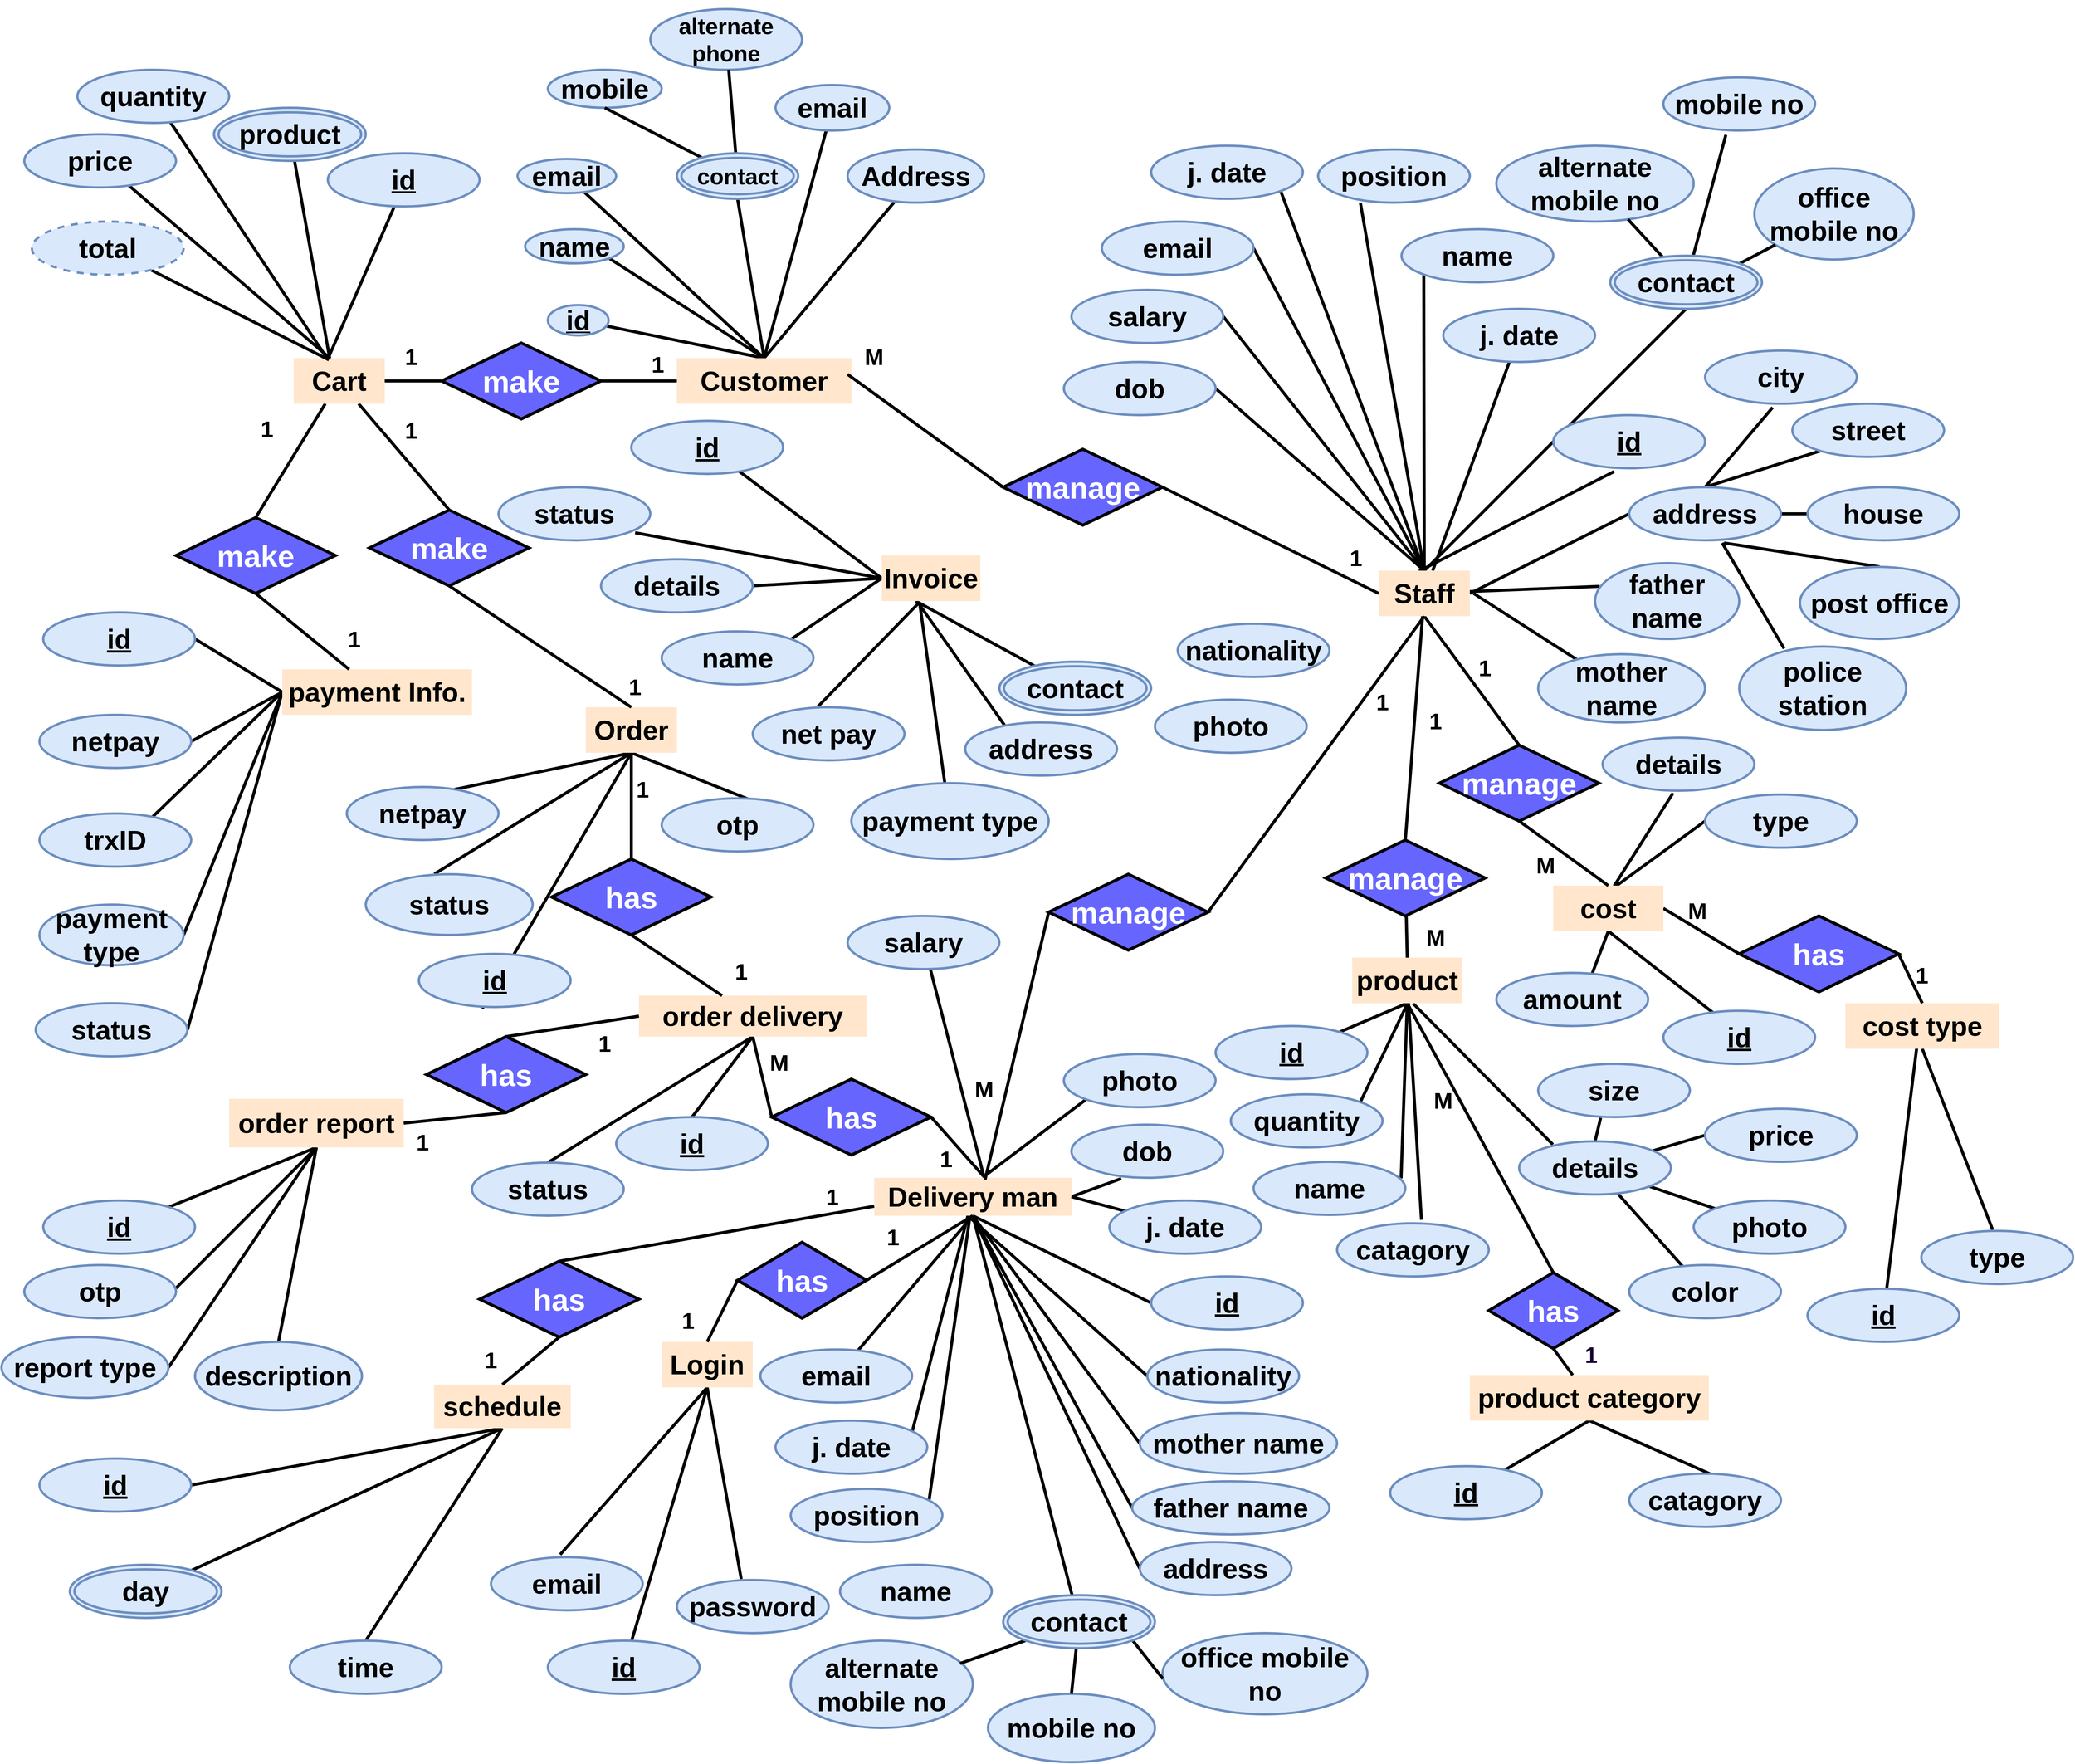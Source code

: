 <mxfile version="21.6.6" type="github">
  <diagram name="Page-1" id="JOdAqoThj1JGHtKO9ff1">
    <mxGraphModel dx="4224" dy="5346" grid="1" gridSize="10" guides="1" tooltips="1" connect="1" arrows="1" fold="1" page="1" pageScale="1" pageWidth="850" pageHeight="1400" math="0" shadow="0">
      <root>
        <mxCell id="0" />
        <mxCell id="1" parent="0" />
        <mxCell id="Kqfdc_Gl2Ka9lEfy83jt-10" style="rounded=0;orthogonalLoop=1;jettySize=auto;html=1;strokeWidth=4;endArrow=none;endFill=0;exitX=0.5;exitY=0;exitDx=0;exitDy=0;" edge="1" parent="1" source="Kqfdc_Gl2Ka9lEfy83jt-1" target="Kqfdc_Gl2Ka9lEfy83jt-2">
          <mxGeometry relative="1" as="geometry" />
        </mxCell>
        <mxCell id="Kqfdc_Gl2Ka9lEfy83jt-11" style="rounded=0;orthogonalLoop=1;jettySize=auto;html=1;entryX=1;entryY=1;entryDx=0;entryDy=0;endArrow=none;strokeWidth=4;endFill=0;exitX=0.5;exitY=0;exitDx=0;exitDy=0;" edge="1" parent="1" source="Kqfdc_Gl2Ka9lEfy83jt-1" target="Kqfdc_Gl2Ka9lEfy83jt-3">
          <mxGeometry relative="1" as="geometry" />
        </mxCell>
        <mxCell id="Kqfdc_Gl2Ka9lEfy83jt-12" style="rounded=0;orthogonalLoop=1;jettySize=auto;html=1;endArrow=none;strokeWidth=4;endFill=0;exitX=0.5;exitY=0;exitDx=0;exitDy=0;" edge="1" parent="1" source="Kqfdc_Gl2Ka9lEfy83jt-1" target="Kqfdc_Gl2Ka9lEfy83jt-4">
          <mxGeometry relative="1" as="geometry" />
        </mxCell>
        <mxCell id="Kqfdc_Gl2Ka9lEfy83jt-13" style="rounded=0;orthogonalLoop=1;jettySize=auto;html=1;entryX=0.5;entryY=1;entryDx=0;entryDy=0;endArrow=none;strokeWidth=4;endFill=0;exitX=0.5;exitY=0;exitDx=0;exitDy=0;" edge="1" parent="1" source="Kqfdc_Gl2Ka9lEfy83jt-1" target="Kqfdc_Gl2Ka9lEfy83jt-7">
          <mxGeometry relative="1" as="geometry" />
        </mxCell>
        <mxCell id="Kqfdc_Gl2Ka9lEfy83jt-14" style="rounded=0;orthogonalLoop=1;jettySize=auto;html=1;endArrow=none;strokeWidth=4;endFill=0;exitX=0.5;exitY=0;exitDx=0;exitDy=0;" edge="1" parent="1" source="Kqfdc_Gl2Ka9lEfy83jt-1" target="Kqfdc_Gl2Ka9lEfy83jt-9">
          <mxGeometry relative="1" as="geometry" />
        </mxCell>
        <mxCell id="Kqfdc_Gl2Ka9lEfy83jt-15" style="rounded=0;orthogonalLoop=1;jettySize=auto;html=1;endArrow=none;strokeWidth=4;endFill=0;exitX=0.5;exitY=0;exitDx=0;exitDy=0;" edge="1" parent="1" source="Kqfdc_Gl2Ka9lEfy83jt-1" target="Kqfdc_Gl2Ka9lEfy83jt-8">
          <mxGeometry relative="1" as="geometry" />
        </mxCell>
        <mxCell id="Kqfdc_Gl2Ka9lEfy83jt-1" value="&lt;h1&gt;&lt;font style=&quot;font-size: 36px;&quot;&gt;Customer&lt;/font&gt;&lt;/h1&gt;" style="rounded=0;whiteSpace=wrap;html=1;strokeWidth=3;perimeterSpacing=0;fillColor=#ffe6cc;strokeColor=none;" vertex="1" parent="1">
          <mxGeometry x="20" y="-2460" width="230" height="60" as="geometry" />
        </mxCell>
        <mxCell id="Kqfdc_Gl2Ka9lEfy83jt-2" value="&lt;h1&gt;&lt;u&gt;&lt;font style=&quot;font-size: 36px;&quot;&gt;id&lt;/font&gt;&lt;/u&gt;&lt;/h1&gt;" style="ellipse;whiteSpace=wrap;html=1;rounded=0;strokeColor=#6c8ebf;strokeWidth=3;fontFamily=Helvetica;fontSize=12;fillColor=#dae8fc;" vertex="1" parent="1">
          <mxGeometry x="-150" y="-2530" width="80" height="40" as="geometry" />
        </mxCell>
        <mxCell id="Kqfdc_Gl2Ka9lEfy83jt-3" value="&lt;h1&gt;&lt;font style=&quot;font-size: 36px;&quot;&gt;name&lt;/font&gt;&lt;/h1&gt;" style="ellipse;whiteSpace=wrap;html=1;rounded=0;strokeColor=#6c8ebf;strokeWidth=3;fontFamily=Helvetica;fontSize=12;fillColor=#dae8fc;" vertex="1" parent="1">
          <mxGeometry x="-180" y="-2630" width="130" height="45" as="geometry" />
        </mxCell>
        <mxCell id="Kqfdc_Gl2Ka9lEfy83jt-4" value="&lt;h1&gt;&lt;font style=&quot;font-size: 36px;&quot;&gt;email&lt;/font&gt;&lt;/h1&gt;" style="ellipse;whiteSpace=wrap;html=1;rounded=0;strokeColor=#6c8ebf;strokeWidth=3;fontFamily=Helvetica;fontSize=12;fillColor=#dae8fc;" vertex="1" parent="1">
          <mxGeometry x="-190" y="-2722.5" width="130" height="45" as="geometry" />
        </mxCell>
        <mxCell id="Kqfdc_Gl2Ka9lEfy83jt-5" value="&lt;h1 style=&quot;border-color: var(--border-color);&quot;&gt;&lt;font style=&quot;font-size: 36px;&quot;&gt;mobile&lt;/font&gt;&lt;/h1&gt;" style="ellipse;whiteSpace=wrap;html=1;rounded=0;strokeColor=#6c8ebf;strokeWidth=3;fontFamily=Helvetica;fontSize=12;fillColor=#dae8fc;" vertex="1" parent="1">
          <mxGeometry x="-150" y="-2840" width="150" height="50" as="geometry" />
        </mxCell>
        <mxCell id="Kqfdc_Gl2Ka9lEfy83jt-6" value="&lt;h1 style=&quot;border-color: var(--border-color);&quot;&gt;&lt;font style=&quot;font-size: 30px;&quot;&gt;alternate phone&lt;/font&gt;&lt;/h1&gt;" style="ellipse;whiteSpace=wrap;html=1;rounded=0;strokeColor=#6c8ebf;strokeWidth=3;fontFamily=Helvetica;fontSize=12;fillColor=#dae8fc;" vertex="1" parent="1">
          <mxGeometry x="-15" y="-2920" width="200" height="80" as="geometry" />
        </mxCell>
        <mxCell id="Kqfdc_Gl2Ka9lEfy83jt-16" style="rounded=0;orthogonalLoop=1;jettySize=auto;html=1;entryX=0.5;entryY=1;entryDx=0;entryDy=0;endArrow=none;strokeWidth=4;endFill=0;" edge="1" parent="1" source="Kqfdc_Gl2Ka9lEfy83jt-7" target="Kqfdc_Gl2Ka9lEfy83jt-5">
          <mxGeometry relative="1" as="geometry" />
        </mxCell>
        <mxCell id="Kqfdc_Gl2Ka9lEfy83jt-17" value="" style="rounded=0;orthogonalLoop=1;jettySize=auto;html=1;endArrow=none;strokeWidth=4;endFill=0;" edge="1" parent="1" source="Kqfdc_Gl2Ka9lEfy83jt-7" target="Kqfdc_Gl2Ka9lEfy83jt-6">
          <mxGeometry relative="1" as="geometry" />
        </mxCell>
        <mxCell id="Kqfdc_Gl2Ka9lEfy83jt-7" value="&lt;h1&gt;&lt;font style=&quot;font-size: 30px;&quot;&gt;contact&lt;/font&gt;&lt;/h1&gt;" style="ellipse;shape=doubleEllipse;html=1;dashed=0;whiteSpace=wrap;rounded=0;strokeColor=#6c8ebf;strokeWidth=3;fontFamily=Helvetica;fontSize=12;fillColor=#dae8fc;" vertex="1" parent="1">
          <mxGeometry x="20" y="-2730" width="160" height="60" as="geometry" />
        </mxCell>
        <mxCell id="Kqfdc_Gl2Ka9lEfy83jt-8" value="&lt;h1 style=&quot;border-color: var(--border-color);&quot;&gt;&lt;font style=&quot;font-size: 36px;&quot;&gt;email&lt;/font&gt;&lt;/h1&gt;" style="ellipse;whiteSpace=wrap;html=1;rounded=0;strokeColor=#6c8ebf;strokeWidth=3;fontFamily=Helvetica;fontSize=12;fillColor=#dae8fc;" vertex="1" parent="1">
          <mxGeometry x="150" y="-2820" width="150" height="60" as="geometry" />
        </mxCell>
        <mxCell id="Kqfdc_Gl2Ka9lEfy83jt-9" value="&lt;h1 style=&quot;border-color: var(--border-color);&quot;&gt;&lt;font style=&quot;font-size: 36px;&quot;&gt;Address&lt;/font&gt;&lt;/h1&gt;" style="ellipse;whiteSpace=wrap;html=1;rounded=0;strokeColor=#6c8ebf;strokeWidth=3;fontFamily=Helvetica;fontSize=12;fillColor=#dae8fc;" vertex="1" parent="1">
          <mxGeometry x="245" y="-2735" width="180" height="70" as="geometry" />
        </mxCell>
        <mxCell id="Kqfdc_Gl2Ka9lEfy83jt-24" style="rounded=0;orthogonalLoop=1;jettySize=auto;html=1;entryX=0.439;entryY=0.997;entryDx=0;entryDy=0;entryPerimeter=0;endArrow=none;strokeWidth=4;endFill=0;exitX=0.38;exitY=-0.003;exitDx=0;exitDy=0;exitPerimeter=0;" edge="1" parent="1" source="Kqfdc_Gl2Ka9lEfy83jt-18" target="Kqfdc_Gl2Ka9lEfy83jt-19">
          <mxGeometry relative="1" as="geometry">
            <mxPoint x="-240" y="-2180" as="sourcePoint" />
          </mxGeometry>
        </mxCell>
        <mxCell id="Kqfdc_Gl2Ka9lEfy83jt-25" style="rounded=0;orthogonalLoop=1;jettySize=auto;html=1;endArrow=none;strokeWidth=4;endFill=0;exitX=0.398;exitY=0.03;exitDx=0;exitDy=0;exitPerimeter=0;" edge="1" parent="1" source="Kqfdc_Gl2Ka9lEfy83jt-18" target="Kqfdc_Gl2Ka9lEfy83jt-20">
          <mxGeometry relative="1" as="geometry" />
        </mxCell>
        <mxCell id="Kqfdc_Gl2Ka9lEfy83jt-281" value="" style="edgeStyle=orthogonalEdgeStyle;rounded=0;orthogonalLoop=1;jettySize=auto;html=1;endArrow=none;strokeWidth=4;endFill=0;" edge="1" parent="1" source="Kqfdc_Gl2Ka9lEfy83jt-18" target="Kqfdc_Gl2Ka9lEfy83jt-278">
          <mxGeometry relative="1" as="geometry" />
        </mxCell>
        <mxCell id="Kqfdc_Gl2Ka9lEfy83jt-303" style="rounded=0;orthogonalLoop=1;jettySize=auto;html=1;entryX=0.5;entryY=0;entryDx=0;entryDy=0;endArrow=none;strokeWidth=4;endFill=0;" edge="1" parent="1" source="Kqfdc_Gl2Ka9lEfy83jt-18" target="Kqfdc_Gl2Ka9lEfy83jt-302">
          <mxGeometry relative="1" as="geometry" />
        </mxCell>
        <mxCell id="Kqfdc_Gl2Ka9lEfy83jt-312" style="rounded=0;orthogonalLoop=1;jettySize=auto;html=1;entryX=0.5;entryY=0;entryDx=0;entryDy=0;endArrow=none;strokeWidth=4;endFill=0;" edge="1" parent="1" source="Kqfdc_Gl2Ka9lEfy83jt-18" target="Kqfdc_Gl2Ka9lEfy83jt-311">
          <mxGeometry relative="1" as="geometry" />
        </mxCell>
        <mxCell id="Kqfdc_Gl2Ka9lEfy83jt-18" value="&lt;h1&gt;&lt;font style=&quot;font-size: 36px;&quot;&gt;Cart&lt;/font&gt;&lt;/h1&gt;" style="rounded=0;whiteSpace=wrap;html=1;strokeWidth=3;perimeterSpacing=0;fillColor=#ffe6cc;strokeColor=none;" vertex="1" parent="1">
          <mxGeometry x="-485" y="-2460" width="120" height="60" as="geometry" />
        </mxCell>
        <mxCell id="Kqfdc_Gl2Ka9lEfy83jt-19" value="&lt;h1&gt;&lt;u&gt;&lt;font style=&quot;font-size: 36px;&quot;&gt;id&lt;/font&gt;&lt;/u&gt;&lt;/h1&gt;" style="ellipse;whiteSpace=wrap;html=1;rounded=0;strokeColor=#6c8ebf;strokeWidth=3;fontFamily=Helvetica;fontSize=12;fillColor=#dae8fc;" vertex="1" parent="1">
          <mxGeometry x="-440" y="-2730" width="200" height="70" as="geometry" />
        </mxCell>
        <mxCell id="Kqfdc_Gl2Ka9lEfy83jt-20" value="&lt;h1 style=&quot;font-size: 36px;&quot;&gt;product&lt;/h1&gt;" style="ellipse;shape=doubleEllipse;html=1;dashed=0;whiteSpace=wrap;rounded=0;strokeColor=#6c8ebf;strokeWidth=3;fontFamily=Helvetica;fontSize=36;fillColor=#dae8fc;" vertex="1" parent="1">
          <mxGeometry x="-590" y="-2790" width="200" height="70" as="geometry" />
        </mxCell>
        <mxCell id="Kqfdc_Gl2Ka9lEfy83jt-27" style="rounded=0;orthogonalLoop=1;jettySize=auto;html=1;endArrow=none;strokeWidth=4;endFill=0;entryX=0.4;entryY=0.003;entryDx=0;entryDy=0;entryPerimeter=0;" edge="1" parent="1" source="Kqfdc_Gl2Ka9lEfy83jt-21" target="Kqfdc_Gl2Ka9lEfy83jt-18">
          <mxGeometry relative="1" as="geometry">
            <mxPoint x="-120" y="-2260" as="targetPoint" />
          </mxGeometry>
        </mxCell>
        <mxCell id="Kqfdc_Gl2Ka9lEfy83jt-21" value="&lt;h1 style=&quot;border-color: var(--border-color); font-size: 36px;&quot;&gt;price&lt;/h1&gt;" style="ellipse;whiteSpace=wrap;html=1;rounded=0;strokeColor=#6c8ebf;strokeWidth=3;fontFamily=Helvetica;fontSize=36;fillColor=#dae8fc;" vertex="1" parent="1">
          <mxGeometry x="-840" y="-2755" width="200" height="70" as="geometry" />
        </mxCell>
        <mxCell id="Kqfdc_Gl2Ka9lEfy83jt-26" style="rounded=0;orthogonalLoop=1;jettySize=auto;html=1;entryX=0.358;entryY=-0.023;entryDx=0;entryDy=0;entryPerimeter=0;endArrow=none;strokeWidth=4;endFill=0;" edge="1" parent="1" source="Kqfdc_Gl2Ka9lEfy83jt-22" target="Kqfdc_Gl2Ka9lEfy83jt-18">
          <mxGeometry relative="1" as="geometry" />
        </mxCell>
        <mxCell id="Kqfdc_Gl2Ka9lEfy83jt-22" value="&lt;h1 style=&quot;border-color: var(--border-color); font-size: 36px;&quot;&gt;quantity&lt;/h1&gt;" style="ellipse;whiteSpace=wrap;html=1;rounded=0;strokeColor=#6c8ebf;strokeWidth=3;fontFamily=Helvetica;fontSize=36;fillColor=#dae8fc;" vertex="1" parent="1">
          <mxGeometry x="-770" y="-2840" width="200" height="70" as="geometry" />
        </mxCell>
        <mxCell id="Kqfdc_Gl2Ka9lEfy83jt-29" style="rounded=0;orthogonalLoop=1;jettySize=auto;html=1;endArrow=none;strokeWidth=4;endFill=0;entryX=0.387;entryY=0.037;entryDx=0;entryDy=0;entryPerimeter=0;" edge="1" parent="1" source="Kqfdc_Gl2Ka9lEfy83jt-23" target="Kqfdc_Gl2Ka9lEfy83jt-18">
          <mxGeometry relative="1" as="geometry">
            <mxPoint x="-240" y="-2180" as="targetPoint" />
          </mxGeometry>
        </mxCell>
        <mxCell id="Kqfdc_Gl2Ka9lEfy83jt-23" value="&lt;h1 style=&quot;font-size: 36px;&quot;&gt;total&lt;/h1&gt;" style="ellipse;whiteSpace=wrap;html=1;align=center;dashed=1;rounded=0;strokeColor=#6c8ebf;strokeWidth=3;fontFamily=Helvetica;fontSize=36;fillColor=#dae8fc;" vertex="1" parent="1">
          <mxGeometry x="-830" y="-2640" width="200" height="70" as="geometry" />
        </mxCell>
        <mxCell id="Kqfdc_Gl2Ka9lEfy83jt-40" style="rounded=0;orthogonalLoop=1;jettySize=auto;html=1;exitX=0;exitY=0.5;exitDx=0;exitDy=0;entryX=0.9;entryY=0.857;entryDx=0;entryDy=0;entryPerimeter=0;endArrow=none;strokeWidth=4;endFill=0;" edge="1" parent="1" source="Kqfdc_Gl2Ka9lEfy83jt-28" target="Kqfdc_Gl2Ka9lEfy83jt-33">
          <mxGeometry relative="1" as="geometry" />
        </mxCell>
        <mxCell id="Kqfdc_Gl2Ka9lEfy83jt-41" style="rounded=0;orthogonalLoop=1;jettySize=auto;html=1;entryX=1;entryY=0.5;entryDx=0;entryDy=0;endArrow=none;strokeWidth=4;endFill=0;exitX=0;exitY=0.5;exitDx=0;exitDy=0;" edge="1" parent="1" source="Kqfdc_Gl2Ka9lEfy83jt-28" target="Kqfdc_Gl2Ka9lEfy83jt-34">
          <mxGeometry relative="1" as="geometry" />
        </mxCell>
        <mxCell id="Kqfdc_Gl2Ka9lEfy83jt-42" style="rounded=0;orthogonalLoop=1;jettySize=auto;html=1;endArrow=none;strokeWidth=4;endFill=0;entryX=1;entryY=0;entryDx=0;entryDy=0;exitX=0;exitY=0.5;exitDx=0;exitDy=0;" edge="1" parent="1" source="Kqfdc_Gl2Ka9lEfy83jt-28" target="Kqfdc_Gl2Ka9lEfy83jt-35">
          <mxGeometry relative="1" as="geometry">
            <mxPoint x="250" y="-2140" as="sourcePoint" />
          </mxGeometry>
        </mxCell>
        <mxCell id="Kqfdc_Gl2Ka9lEfy83jt-43" style="rounded=0;orthogonalLoop=1;jettySize=auto;html=1;entryX=0.43;entryY=-0.014;entryDx=0;entryDy=0;entryPerimeter=0;endArrow=none;strokeWidth=4;endFill=0;exitX=0.372;exitY=1.05;exitDx=0;exitDy=0;exitPerimeter=0;" edge="1" parent="1" source="Kqfdc_Gl2Ka9lEfy83jt-28" target="Kqfdc_Gl2Ka9lEfy83jt-38">
          <mxGeometry relative="1" as="geometry" />
        </mxCell>
        <mxCell id="Kqfdc_Gl2Ka9lEfy83jt-45" style="rounded=0;orthogonalLoop=1;jettySize=auto;html=1;endArrow=none;strokeWidth=4;endFill=0;exitX=0.345;exitY=1;exitDx=0;exitDy=0;exitPerimeter=0;" edge="1" parent="1" source="Kqfdc_Gl2Ka9lEfy83jt-28" target="Kqfdc_Gl2Ka9lEfy83jt-39">
          <mxGeometry relative="1" as="geometry" />
        </mxCell>
        <mxCell id="Kqfdc_Gl2Ka9lEfy83jt-46" style="rounded=0;orthogonalLoop=1;jettySize=auto;html=1;exitX=0.385;exitY=1.057;exitDx=0;exitDy=0;endArrow=none;strokeWidth=4;endFill=0;exitPerimeter=0;" edge="1" parent="1" source="Kqfdc_Gl2Ka9lEfy83jt-28" target="Kqfdc_Gl2Ka9lEfy83jt-37">
          <mxGeometry relative="1" as="geometry" />
        </mxCell>
        <mxCell id="Kqfdc_Gl2Ka9lEfy83jt-47" style="rounded=0;orthogonalLoop=1;jettySize=auto;html=1;endArrow=none;strokeWidth=4;endFill=0;exitX=0;exitY=0.5;exitDx=0;exitDy=0;" edge="1" parent="1" source="Kqfdc_Gl2Ka9lEfy83jt-28" target="Kqfdc_Gl2Ka9lEfy83jt-32">
          <mxGeometry relative="1" as="geometry" />
        </mxCell>
        <mxCell id="Kqfdc_Gl2Ka9lEfy83jt-119" style="rounded=0;orthogonalLoop=1;jettySize=auto;html=1;entryX=0.264;entryY=0.071;entryDx=0;entryDy=0;entryPerimeter=0;endArrow=none;strokeWidth=4;endFill=0;exitX=0.394;exitY=1.117;exitDx=0;exitDy=0;exitPerimeter=0;" edge="1" parent="1" source="Kqfdc_Gl2Ka9lEfy83jt-28" target="Kqfdc_Gl2Ka9lEfy83jt-36">
          <mxGeometry relative="1" as="geometry" />
        </mxCell>
        <mxCell id="Kqfdc_Gl2Ka9lEfy83jt-28" value="&lt;h1&gt;&lt;font style=&quot;font-size: 36px;&quot;&gt;Invoice&lt;/font&gt;&lt;/h1&gt;" style="rounded=0;whiteSpace=wrap;html=1;strokeColor=none;strokeWidth=3;fontFamily=Helvetica;fontSize=12;fillColor=#ffe6cc;" vertex="1" parent="1">
          <mxGeometry x="290" y="-2200" width="130" height="60" as="geometry" />
        </mxCell>
        <mxCell id="Kqfdc_Gl2Ka9lEfy83jt-32" value="&lt;h1 style=&quot;font-size: 36px;&quot;&gt;&lt;u style=&quot;font-size: 36px;&quot;&gt;id&lt;/u&gt;&lt;/h1&gt;" style="ellipse;whiteSpace=wrap;html=1;rounded=0;strokeColor=#6c8ebf;strokeWidth=3;fontFamily=Helvetica;fontSize=36;fillColor=#dae8fc;spacing=1;" vertex="1" parent="1">
          <mxGeometry x="-40" y="-2377.5" width="200" height="70" as="geometry" />
        </mxCell>
        <mxCell id="Kqfdc_Gl2Ka9lEfy83jt-33" value="&lt;h1 style=&quot;font-size: 36px;&quot;&gt;status&lt;/h1&gt;" style="ellipse;whiteSpace=wrap;html=1;rounded=0;strokeColor=#6c8ebf;strokeWidth=3;fontFamily=Helvetica;fontSize=36;fillColor=#dae8fc;spacing=1;" vertex="1" parent="1">
          <mxGeometry x="-215" y="-2290" width="200" height="70" as="geometry" />
        </mxCell>
        <mxCell id="Kqfdc_Gl2Ka9lEfy83jt-34" value="&lt;h1 style=&quot;font-size: 36px;&quot;&gt;details&lt;/h1&gt;" style="ellipse;whiteSpace=wrap;html=1;rounded=0;strokeColor=#6c8ebf;strokeWidth=3;fontFamily=Helvetica;fontSize=36;fillColor=#dae8fc;spacing=1;" vertex="1" parent="1">
          <mxGeometry x="-80" y="-2195" width="200" height="70" as="geometry" />
        </mxCell>
        <mxCell id="Kqfdc_Gl2Ka9lEfy83jt-35" value="&lt;h1 style=&quot;font-size: 36px;&quot;&gt;name&lt;/h1&gt;" style="ellipse;whiteSpace=wrap;html=1;rounded=0;strokeColor=#6c8ebf;strokeWidth=3;fontFamily=Helvetica;fontSize=36;fillColor=#dae8fc;spacing=1;" vertex="1" parent="1">
          <mxGeometry y="-2100" width="200" height="70" as="geometry" />
        </mxCell>
        <mxCell id="Kqfdc_Gl2Ka9lEfy83jt-36" value="&lt;h1 style=&quot;font-size: 36px;&quot;&gt;address&lt;/h1&gt;" style="ellipse;whiteSpace=wrap;html=1;rounded=0;strokeColor=#6c8ebf;strokeWidth=3;fontFamily=Helvetica;fontSize=36;fillColor=#dae8fc;spacing=1;" vertex="1" parent="1">
          <mxGeometry x="400" y="-1980" width="200" height="70" as="geometry" />
        </mxCell>
        <mxCell id="Kqfdc_Gl2Ka9lEfy83jt-37" value="&lt;h1 style=&quot;font-size: 36px;&quot;&gt;payment type&lt;/h1&gt;" style="ellipse;whiteSpace=wrap;html=1;rounded=0;strokeColor=#6c8ebf;strokeWidth=3;fontFamily=Helvetica;fontSize=36;fillColor=#dae8fc;spacing=1;" vertex="1" parent="1">
          <mxGeometry x="250" y="-1900" width="260" height="100" as="geometry" />
        </mxCell>
        <mxCell id="Kqfdc_Gl2Ka9lEfy83jt-38" value="&lt;h1 style=&quot;font-size: 36px;&quot;&gt;net pay&lt;/h1&gt;" style="ellipse;whiteSpace=wrap;html=1;rounded=0;strokeColor=#6c8ebf;strokeWidth=3;fontFamily=Helvetica;fontSize=36;fillColor=#dae8fc;spacing=1;" vertex="1" parent="1">
          <mxGeometry x="120" y="-2000" width="200" height="70" as="geometry" />
        </mxCell>
        <mxCell id="Kqfdc_Gl2Ka9lEfy83jt-39" value="&lt;h1 style=&quot;font-size: 36px;&quot;&gt;contact&lt;/h1&gt;" style="ellipse;shape=doubleEllipse;html=1;dashed=0;whiteSpace=wrap;rounded=0;strokeColor=#6c8ebf;strokeWidth=3;fontFamily=Helvetica;fontSize=36;fillColor=#dae8fc;spacing=1;" vertex="1" parent="1">
          <mxGeometry x="445" y="-2060" width="200" height="70" as="geometry" />
        </mxCell>
        <mxCell id="Kqfdc_Gl2Ka9lEfy83jt-76" style="rounded=0;orthogonalLoop=1;jettySize=auto;html=1;entryX=0.418;entryY=1.031;entryDx=0;entryDy=0;endArrow=none;strokeWidth=4;endFill=0;exitX=0.5;exitY=1;exitDx=0;exitDy=0;entryPerimeter=0;" edge="1" parent="1" source="Kqfdc_Gl2Ka9lEfy83jt-49" target="Kqfdc_Gl2Ka9lEfy83jt-69">
          <mxGeometry relative="1" as="geometry" />
        </mxCell>
        <mxCell id="Kqfdc_Gl2Ka9lEfy83jt-77" style="rounded=0;orthogonalLoop=1;jettySize=auto;html=1;entryX=1;entryY=0.5;entryDx=0;entryDy=0;endArrow=none;strokeWidth=4;endFill=0;exitX=0.5;exitY=1;exitDx=0;exitDy=0;" edge="1" parent="1" source="Kqfdc_Gl2Ka9lEfy83jt-49" target="Kqfdc_Gl2Ka9lEfy83jt-75">
          <mxGeometry relative="1" as="geometry" />
        </mxCell>
        <mxCell id="Kqfdc_Gl2Ka9lEfy83jt-78" style="rounded=0;orthogonalLoop=1;jettySize=auto;html=1;entryX=0.688;entryY=0.06;entryDx=0;entryDy=0;entryPerimeter=0;endArrow=none;strokeWidth=4;endFill=0;exitX=0.5;exitY=1;exitDx=0;exitDy=0;" edge="1" parent="1" source="Kqfdc_Gl2Ka9lEfy83jt-49" target="Kqfdc_Gl2Ka9lEfy83jt-70">
          <mxGeometry relative="1" as="geometry" />
        </mxCell>
        <mxCell id="Kqfdc_Gl2Ka9lEfy83jt-79" style="rounded=0;orthogonalLoop=1;jettySize=auto;html=1;entryX=0.411;entryY=-0.003;entryDx=0;entryDy=0;entryPerimeter=0;endArrow=none;strokeWidth=4;endFill=0;exitX=0.5;exitY=1;exitDx=0;exitDy=0;" edge="1" parent="1" source="Kqfdc_Gl2Ka9lEfy83jt-49" target="Kqfdc_Gl2Ka9lEfy83jt-71">
          <mxGeometry relative="1" as="geometry" />
        </mxCell>
        <mxCell id="Kqfdc_Gl2Ka9lEfy83jt-315" style="edgeStyle=orthogonalEdgeStyle;rounded=0;orthogonalLoop=1;jettySize=auto;html=1;entryX=0.5;entryY=0;entryDx=0;entryDy=0;endArrow=none;strokeWidth=4;endFill=0;" edge="1" parent="1" source="Kqfdc_Gl2Ka9lEfy83jt-49" target="Kqfdc_Gl2Ka9lEfy83jt-314">
          <mxGeometry relative="1" as="geometry" />
        </mxCell>
        <mxCell id="Kqfdc_Gl2Ka9lEfy83jt-49" value="&lt;h1&gt;&lt;font style=&quot;font-size: 36px;&quot;&gt;Order&lt;/font&gt;&lt;/h1&gt;" style="rounded=0;whiteSpace=wrap;html=1;strokeColor=none;strokeWidth=3;fontFamily=Helvetica;fontSize=12;fillColor=#ffe6cc;" vertex="1" parent="1">
          <mxGeometry x="-100" y="-2000" width="120" height="60" as="geometry" />
        </mxCell>
        <mxCell id="Kqfdc_Gl2Ka9lEfy83jt-62" style="rounded=0;orthogonalLoop=1;jettySize=auto;html=1;exitX=0;exitY=0.5;exitDx=0;exitDy=0;entryX=1;entryY=0.5;entryDx=0;entryDy=0;endArrow=none;strokeWidth=4;endFill=0;" edge="1" parent="1" source="Kqfdc_Gl2Ka9lEfy83jt-50" target="Kqfdc_Gl2Ka9lEfy83jt-51">
          <mxGeometry relative="1" as="geometry" />
        </mxCell>
        <mxCell id="Kqfdc_Gl2Ka9lEfy83jt-63" style="rounded=0;orthogonalLoop=1;jettySize=auto;html=1;exitX=0;exitY=0.5;exitDx=0;exitDy=0;endArrow=none;strokeWidth=4;endFill=0;entryX=1;entryY=0.5;entryDx=0;entryDy=0;" edge="1" parent="1" source="Kqfdc_Gl2Ka9lEfy83jt-50" target="Kqfdc_Gl2Ka9lEfy83jt-52">
          <mxGeometry relative="1" as="geometry">
            <mxPoint x="-514" y="-1960" as="targetPoint" />
          </mxGeometry>
        </mxCell>
        <mxCell id="Kqfdc_Gl2Ka9lEfy83jt-64" style="rounded=0;orthogonalLoop=1;jettySize=auto;html=1;entryX=1;entryY=0.5;entryDx=0;entryDy=0;endArrow=none;strokeWidth=4;endFill=0;exitX=0;exitY=0.5;exitDx=0;exitDy=0;" edge="1" parent="1" source="Kqfdc_Gl2Ka9lEfy83jt-50" target="Kqfdc_Gl2Ka9lEfy83jt-53">
          <mxGeometry relative="1" as="geometry" />
        </mxCell>
        <mxCell id="Kqfdc_Gl2Ka9lEfy83jt-65" style="rounded=0;orthogonalLoop=1;jettySize=auto;html=1;exitX=0;exitY=0.5;exitDx=0;exitDy=0;entryX=0.734;entryY=0.094;entryDx=0;entryDy=0;entryPerimeter=0;endArrow=none;strokeWidth=4;endFill=0;" edge="1" parent="1" source="Kqfdc_Gl2Ka9lEfy83jt-50" target="Kqfdc_Gl2Ka9lEfy83jt-60">
          <mxGeometry relative="1" as="geometry" />
        </mxCell>
        <mxCell id="Kqfdc_Gl2Ka9lEfy83jt-66" style="rounded=0;orthogonalLoop=1;jettySize=auto;html=1;exitX=0;exitY=0.5;exitDx=0;exitDy=0;entryX=1;entryY=0.5;entryDx=0;entryDy=0;endArrow=none;strokeWidth=4;endFill=0;" edge="1" parent="1" source="Kqfdc_Gl2Ka9lEfy83jt-50" target="Kqfdc_Gl2Ka9lEfy83jt-54">
          <mxGeometry relative="1" as="geometry" />
        </mxCell>
        <mxCell id="Kqfdc_Gl2Ka9lEfy83jt-50" value="&lt;h1&gt;&lt;font style=&quot;font-size: 36px;&quot;&gt;payment Info.&lt;/font&gt;&lt;/h1&gt;" style="rounded=0;whiteSpace=wrap;html=1;strokeColor=none;strokeWidth=3;fontFamily=Helvetica;fontSize=12;fillColor=#ffe6cc;" vertex="1" parent="1">
          <mxGeometry x="-500" y="-2050" width="250" height="60" as="geometry" />
        </mxCell>
        <mxCell id="Kqfdc_Gl2Ka9lEfy83jt-51" value="&lt;h1 style=&quot;font-size: 36px;&quot;&gt;&lt;u style=&quot;font-size: 36px;&quot;&gt;id&lt;/u&gt;&lt;/h1&gt;" style="ellipse;whiteSpace=wrap;html=1;rounded=0;strokeColor=#6c8ebf;strokeWidth=3;fontFamily=Helvetica;fontSize=36;fillColor=#dae8fc;" vertex="1" parent="1">
          <mxGeometry x="-815" y="-2125" width="200" height="70" as="geometry" />
        </mxCell>
        <mxCell id="Kqfdc_Gl2Ka9lEfy83jt-52" value="&lt;h1 style=&quot;font-size: 36px;&quot;&gt;netpay&lt;/h1&gt;" style="ellipse;whiteSpace=wrap;html=1;align=center;rounded=0;strokeColor=#6c8ebf;strokeWidth=3;fontFamily=Helvetica;fontSize=36;fillColor=#dae8fc;" vertex="1" parent="1">
          <mxGeometry x="-820" y="-1990" width="200" height="70" as="geometry" />
        </mxCell>
        <mxCell id="Kqfdc_Gl2Ka9lEfy83jt-53" value="&lt;h1 style=&quot;font-size: 36px;&quot;&gt;payment type&lt;/h1&gt;" style="ellipse;whiteSpace=wrap;html=1;align=center;rounded=0;strokeColor=#6c8ebf;strokeWidth=3;fontFamily=Helvetica;fontSize=36;fillColor=#dae8fc;" vertex="1" parent="1">
          <mxGeometry x="-820" y="-1740" width="190" height="80" as="geometry" />
        </mxCell>
        <mxCell id="Kqfdc_Gl2Ka9lEfy83jt-54" value="&lt;h1 style=&quot;font-size: 36px;&quot;&gt;status&lt;/h1&gt;" style="ellipse;whiteSpace=wrap;html=1;align=center;rounded=0;strokeColor=#6c8ebf;strokeWidth=3;fontFamily=Helvetica;fontSize=36;fillColor=#dae8fc;" vertex="1" parent="1">
          <mxGeometry x="-825" y="-1610" width="200" height="70" as="geometry" />
        </mxCell>
        <mxCell id="Kqfdc_Gl2Ka9lEfy83jt-59" style="edgeStyle=orthogonalEdgeStyle;rounded=0;orthogonalLoop=1;jettySize=auto;html=1;exitX=0.5;exitY=1;exitDx=0;exitDy=0;fontFamily=Helvetica;fontSize=12;fontColor=default;" edge="1" parent="1" source="Kqfdc_Gl2Ka9lEfy83jt-54" target="Kqfdc_Gl2Ka9lEfy83jt-54">
          <mxGeometry relative="1" as="geometry" />
        </mxCell>
        <mxCell id="Kqfdc_Gl2Ka9lEfy83jt-60" value="&lt;h1 style=&quot;font-size: 36px;&quot;&gt;trxID&lt;/h1&gt;" style="ellipse;whiteSpace=wrap;html=1;align=center;rounded=0;strokeColor=#6c8ebf;strokeWidth=3;fontFamily=Helvetica;fontSize=36;fillColor=#dae8fc;" vertex="1" parent="1">
          <mxGeometry x="-820" y="-1860" width="200" height="70" as="geometry" />
        </mxCell>
        <mxCell id="Kqfdc_Gl2Ka9lEfy83jt-69" value="&lt;h1 style=&quot;font-size: 36px;&quot;&gt;&lt;u style=&quot;font-size: 36px;&quot;&gt;id&lt;/u&gt;&lt;/h1&gt;" style="ellipse;whiteSpace=wrap;html=1;rounded=0;strokeColor=#6c8ebf;strokeWidth=3;fontFamily=Helvetica;fontSize=36;fillColor=#dae8fc;" vertex="1" parent="1">
          <mxGeometry x="-320" y="-1675" width="200" height="70" as="geometry" />
        </mxCell>
        <mxCell id="Kqfdc_Gl2Ka9lEfy83jt-70" value="&lt;h1 style=&quot;font-size: 36px;&quot;&gt;netpay&lt;/h1&gt;" style="ellipse;whiteSpace=wrap;html=1;align=center;rounded=0;strokeColor=#6c8ebf;strokeWidth=3;fontFamily=Helvetica;fontSize=36;fillColor=#dae8fc;" vertex="1" parent="1">
          <mxGeometry x="-415" y="-1895" width="200" height="70" as="geometry" />
        </mxCell>
        <mxCell id="Kqfdc_Gl2Ka9lEfy83jt-71" value="&lt;h1 style=&quot;font-size: 36px;&quot;&gt;status&lt;/h1&gt;" style="ellipse;whiteSpace=wrap;html=1;align=center;rounded=0;strokeColor=#6c8ebf;strokeWidth=3;fontFamily=Helvetica;fontSize=36;fillColor=#dae8fc;" vertex="1" parent="1">
          <mxGeometry x="-390" y="-1780" width="220" height="80" as="geometry" />
        </mxCell>
        <mxCell id="Kqfdc_Gl2Ka9lEfy83jt-75" value="&lt;h1 style=&quot;font-size: 36px;&quot;&gt;otp&lt;/h1&gt;" style="ellipse;whiteSpace=wrap;html=1;align=center;rounded=0;strokeColor=#6c8ebf;strokeWidth=3;fontFamily=Helvetica;fontSize=36;fillColor=#dae8fc;" vertex="1" parent="1">
          <mxGeometry y="-1880" width="200" height="70" as="geometry" />
        </mxCell>
        <mxCell id="Kqfdc_Gl2Ka9lEfy83jt-262" style="rounded=0;orthogonalLoop=1;jettySize=auto;html=1;endArrow=none;strokeWidth=4;endFill=0;exitX=0.5;exitY=1;exitDx=0;exitDy=0;" edge="1" parent="1" source="Kqfdc_Gl2Ka9lEfy83jt-81" target="Kqfdc_Gl2Ka9lEfy83jt-237">
          <mxGeometry relative="1" as="geometry">
            <mxPoint x="400" y="-1340" as="sourcePoint" />
          </mxGeometry>
        </mxCell>
        <mxCell id="Kqfdc_Gl2Ka9lEfy83jt-263" style="rounded=0;orthogonalLoop=1;jettySize=auto;html=1;endArrow=none;strokeWidth=4;endFill=0;entryX=0.902;entryY=0.194;entryDx=0;entryDy=0;entryPerimeter=0;" edge="1" parent="1" source="Kqfdc_Gl2Ka9lEfy83jt-81" target="Kqfdc_Gl2Ka9lEfy83jt-234">
          <mxGeometry relative="1" as="geometry">
            <mxPoint x="380" y="-1110" as="targetPoint" />
          </mxGeometry>
        </mxCell>
        <mxCell id="Kqfdc_Gl2Ka9lEfy83jt-264" style="rounded=0;orthogonalLoop=1;jettySize=auto;html=1;endArrow=none;strokeWidth=4;endFill=0;entryX=0.912;entryY=0.209;entryDx=0;entryDy=0;entryPerimeter=0;" edge="1" parent="1" source="Kqfdc_Gl2Ka9lEfy83jt-81" target="Kqfdc_Gl2Ka9lEfy83jt-232">
          <mxGeometry relative="1" as="geometry" />
        </mxCell>
        <mxCell id="Kqfdc_Gl2Ka9lEfy83jt-265" style="rounded=0;orthogonalLoop=1;jettySize=auto;html=1;endArrow=none;strokeWidth=4;endFill=0;exitX=0.5;exitY=1;exitDx=0;exitDy=0;" edge="1" parent="1" source="Kqfdc_Gl2Ka9lEfy83jt-81" target="Kqfdc_Gl2Ka9lEfy83jt-241">
          <mxGeometry relative="1" as="geometry" />
        </mxCell>
        <mxCell id="Kqfdc_Gl2Ka9lEfy83jt-266" style="rounded=0;orthogonalLoop=1;jettySize=auto;html=1;entryX=0;entryY=0.5;entryDx=0;entryDy=0;endArrow=none;strokeWidth=4;endFill=0;exitX=0.5;exitY=1;exitDx=0;exitDy=0;" edge="1" parent="1" source="Kqfdc_Gl2Ka9lEfy83jt-81" target="Kqfdc_Gl2Ka9lEfy83jt-258">
          <mxGeometry relative="1" as="geometry" />
        </mxCell>
        <mxCell id="Kqfdc_Gl2Ka9lEfy83jt-267" style="rounded=0;orthogonalLoop=1;jettySize=auto;html=1;entryX=0;entryY=0.5;entryDx=0;entryDy=0;endArrow=none;strokeWidth=4;endFill=0;exitX=0.5;exitY=1;exitDx=0;exitDy=0;" edge="1" parent="1" source="Kqfdc_Gl2Ka9lEfy83jt-81" target="Kqfdc_Gl2Ka9lEfy83jt-253">
          <mxGeometry relative="1" as="geometry" />
        </mxCell>
        <mxCell id="Kqfdc_Gl2Ka9lEfy83jt-268" style="rounded=0;orthogonalLoop=1;jettySize=auto;html=1;entryX=0;entryY=0.5;entryDx=0;entryDy=0;endArrow=none;strokeWidth=4;endFill=0;exitX=0.5;exitY=1;exitDx=0;exitDy=0;" edge="1" parent="1" source="Kqfdc_Gl2Ka9lEfy83jt-81" target="Kqfdc_Gl2Ka9lEfy83jt-254">
          <mxGeometry relative="1" as="geometry" />
        </mxCell>
        <mxCell id="Kqfdc_Gl2Ka9lEfy83jt-269" style="rounded=0;orthogonalLoop=1;jettySize=auto;html=1;entryX=0;entryY=0.5;entryDx=0;entryDy=0;endArrow=none;strokeWidth=4;endFill=0;exitX=0.477;exitY=1.012;exitDx=0;exitDy=0;exitPerimeter=0;" edge="1" parent="1" source="Kqfdc_Gl2Ka9lEfy83jt-81" target="Kqfdc_Gl2Ka9lEfy83jt-255">
          <mxGeometry relative="1" as="geometry" />
        </mxCell>
        <mxCell id="Kqfdc_Gl2Ka9lEfy83jt-272" style="rounded=0;orthogonalLoop=1;jettySize=auto;html=1;entryX=0.328;entryY=1.014;entryDx=0;entryDy=0;entryPerimeter=0;endArrow=none;strokeWidth=4;endFill=0;exitX=1;exitY=0.5;exitDx=0;exitDy=0;" edge="1" parent="1" source="Kqfdc_Gl2Ka9lEfy83jt-81" target="Kqfdc_Gl2Ka9lEfy83jt-256">
          <mxGeometry relative="1" as="geometry">
            <mxPoint x="540" y="-1350" as="sourcePoint" />
          </mxGeometry>
        </mxCell>
        <mxCell id="Kqfdc_Gl2Ka9lEfy83jt-81" value="&lt;h1&gt;&lt;font style=&quot;font-size: 36px;&quot;&gt;Delivery man&lt;/font&gt;&lt;/h1&gt;" style="rounded=0;whiteSpace=wrap;html=1;strokeWidth=3;fillColor=#ffe6cc;strokeColor=none;" vertex="1" parent="1">
          <mxGeometry x="280" y="-1380" width="260" height="50" as="geometry" />
        </mxCell>
        <mxCell id="Kqfdc_Gl2Ka9lEfy83jt-113" style="rounded=0;orthogonalLoop=1;jettySize=auto;html=1;endArrow=none;strokeWidth=4;endFill=0;exitX=0.5;exitY=1;exitDx=0;exitDy=0;" edge="1" parent="1" source="Kqfdc_Gl2Ka9lEfy83jt-82" target="Kqfdc_Gl2Ka9lEfy83jt-99">
          <mxGeometry relative="1" as="geometry" />
        </mxCell>
        <mxCell id="Kqfdc_Gl2Ka9lEfy83jt-114" style="rounded=0;orthogonalLoop=1;jettySize=auto;html=1;entryX=0.424;entryY=-0.017;entryDx=0;entryDy=0;entryPerimeter=0;endArrow=none;strokeWidth=4;endFill=0;exitX=0.5;exitY=1;exitDx=0;exitDy=0;" edge="1" parent="1" source="Kqfdc_Gl2Ka9lEfy83jt-82" target="Kqfdc_Gl2Ka9lEfy83jt-101">
          <mxGeometry relative="1" as="geometry" />
        </mxCell>
        <mxCell id="Kqfdc_Gl2Ka9lEfy83jt-115" style="rounded=0;orthogonalLoop=1;jettySize=auto;html=1;entryX=0.456;entryY=-0.049;entryDx=0;entryDy=0;entryPerimeter=0;endArrow=none;strokeWidth=4;endFill=0;exitX=0.5;exitY=1;exitDx=0;exitDy=0;" edge="1" parent="1" source="Kqfdc_Gl2Ka9lEfy83jt-82" target="Kqfdc_Gl2Ka9lEfy83jt-100">
          <mxGeometry relative="1" as="geometry" />
        </mxCell>
        <mxCell id="Kqfdc_Gl2Ka9lEfy83jt-82" value="&lt;h1&gt;&lt;font style=&quot;font-size: 36px;&quot;&gt;Login&lt;/font&gt;&lt;/h1&gt;" style="rounded=0;whiteSpace=wrap;html=1;strokeWidth=3;fillColor=#ffe6cc;strokeColor=none;" vertex="1" parent="1">
          <mxGeometry y="-1163.75" width="120" height="60" as="geometry" />
        </mxCell>
        <mxCell id="Kqfdc_Gl2Ka9lEfy83jt-103" style="rounded=0;orthogonalLoop=1;jettySize=auto;html=1;exitX=0.5;exitY=1;exitDx=0;exitDy=0;endArrow=none;strokeWidth=4;endFill=0;" edge="1" parent="1" source="Kqfdc_Gl2Ka9lEfy83jt-83" target="Kqfdc_Gl2Ka9lEfy83jt-91">
          <mxGeometry relative="1" as="geometry">
            <mxPoint x="-545" y="-1438" as="targetPoint" />
          </mxGeometry>
        </mxCell>
        <mxCell id="Kqfdc_Gl2Ka9lEfy83jt-104" style="rounded=0;orthogonalLoop=1;jettySize=auto;html=1;exitX=0.5;exitY=1;exitDx=0;exitDy=0;entryX=1;entryY=1;entryDx=0;entryDy=0;endArrow=none;strokeWidth=4;endFill=0;" edge="1" parent="1" source="Kqfdc_Gl2Ka9lEfy83jt-83" target="Kqfdc_Gl2Ka9lEfy83jt-96">
          <mxGeometry relative="1" as="geometry">
            <mxPoint x="-545" y="-1355" as="targetPoint" />
          </mxGeometry>
        </mxCell>
        <mxCell id="Kqfdc_Gl2Ka9lEfy83jt-105" style="rounded=0;orthogonalLoop=1;jettySize=auto;html=1;exitX=0.5;exitY=1;exitDx=0;exitDy=0;entryX=1;entryY=0.5;entryDx=0;entryDy=0;endArrow=none;strokeWidth=4;endFill=0;" edge="1" parent="1" source="Kqfdc_Gl2Ka9lEfy83jt-83" target="Kqfdc_Gl2Ka9lEfy83jt-92">
          <mxGeometry relative="1" as="geometry">
            <mxPoint x="-555" y="-1270" as="targetPoint" />
          </mxGeometry>
        </mxCell>
        <mxCell id="Kqfdc_Gl2Ka9lEfy83jt-106" style="rounded=0;orthogonalLoop=1;jettySize=auto;html=1;endArrow=none;strokeWidth=4;endFill=0;exitX=0.5;exitY=1;exitDx=0;exitDy=0;entryX=0.5;entryY=0;entryDx=0;entryDy=0;" edge="1" parent="1" source="Kqfdc_Gl2Ka9lEfy83jt-83" target="Kqfdc_Gl2Ka9lEfy83jt-97">
          <mxGeometry relative="1" as="geometry">
            <mxPoint x="-539.794" y="-1219.568" as="targetPoint" />
          </mxGeometry>
        </mxCell>
        <mxCell id="Kqfdc_Gl2Ka9lEfy83jt-83" value="&lt;h1&gt;&lt;font style=&quot;font-size: 36px;&quot;&gt;order report&lt;/font&gt;&lt;/h1&gt;" style="rounded=0;whiteSpace=wrap;html=1;strokeWidth=3;fillColor=#ffe6cc;strokeColor=none;" vertex="1" parent="1">
          <mxGeometry x="-570" y="-1484" width="230" height="64" as="geometry" />
        </mxCell>
        <mxCell id="Kqfdc_Gl2Ka9lEfy83jt-107" style="rounded=0;orthogonalLoop=1;jettySize=auto;html=1;entryX=0.5;entryY=0;entryDx=0;entryDy=0;endArrow=none;strokeWidth=4;endFill=0;exitX=0.5;exitY=1;exitDx=0;exitDy=0;" edge="1" parent="1" source="Kqfdc_Gl2Ka9lEfy83jt-84" target="Kqfdc_Gl2Ka9lEfy83jt-87">
          <mxGeometry relative="1" as="geometry" />
        </mxCell>
        <mxCell id="Kqfdc_Gl2Ka9lEfy83jt-108" style="rounded=0;orthogonalLoop=1;jettySize=auto;html=1;entryX=0.5;entryY=0;entryDx=0;entryDy=0;endArrow=none;strokeWidth=4;endFill=0;exitX=0.5;exitY=1;exitDx=0;exitDy=0;" edge="1" parent="1" source="Kqfdc_Gl2Ka9lEfy83jt-84" target="Kqfdc_Gl2Ka9lEfy83jt-86">
          <mxGeometry relative="1" as="geometry" />
        </mxCell>
        <mxCell id="Kqfdc_Gl2Ka9lEfy83jt-352" style="rounded=0;orthogonalLoop=1;jettySize=auto;html=1;entryX=0;entryY=0.5;entryDx=0;entryDy=0;endArrow=none;strokeWidth=4;endFill=0;exitX=0.5;exitY=1;exitDx=0;exitDy=0;" edge="1" parent="1" source="Kqfdc_Gl2Ka9lEfy83jt-84" target="Kqfdc_Gl2Ka9lEfy83jt-351">
          <mxGeometry relative="1" as="geometry" />
        </mxCell>
        <mxCell id="Kqfdc_Gl2Ka9lEfy83jt-84" value="&lt;h1&gt;&lt;font style=&quot;font-size: 36px;&quot;&gt;order delivery&lt;/font&gt;&lt;/h1&gt;" style="rounded=0;whiteSpace=wrap;html=1;strokeWidth=3;fillColor=#ffe6cc;strokeColor=none;" vertex="1" parent="1">
          <mxGeometry x="-30" y="-1620" width="300" height="54" as="geometry" />
        </mxCell>
        <mxCell id="Kqfdc_Gl2Ka9lEfy83jt-109" style="rounded=0;orthogonalLoop=1;jettySize=auto;html=1;entryX=1;entryY=0.5;entryDx=0;entryDy=0;endArrow=none;strokeWidth=4;endFill=0;exitX=0.5;exitY=1;exitDx=0;exitDy=0;" edge="1" parent="1" source="Kqfdc_Gl2Ka9lEfy83jt-85" target="Kqfdc_Gl2Ka9lEfy83jt-88">
          <mxGeometry relative="1" as="geometry" />
        </mxCell>
        <mxCell id="Kqfdc_Gl2Ka9lEfy83jt-110" style="rounded=0;orthogonalLoop=1;jettySize=auto;html=1;endArrow=none;strokeWidth=4;endFill=0;exitX=0.5;exitY=1;exitDx=0;exitDy=0;" edge="1" parent="1" source="Kqfdc_Gl2Ka9lEfy83jt-85" target="Kqfdc_Gl2Ka9lEfy83jt-90">
          <mxGeometry relative="1" as="geometry" />
        </mxCell>
        <mxCell id="Kqfdc_Gl2Ka9lEfy83jt-111" style="rounded=0;orthogonalLoop=1;jettySize=auto;html=1;entryX=0.5;entryY=0;entryDx=0;entryDy=0;endArrow=none;strokeWidth=4;endFill=0;exitX=0.5;exitY=1;exitDx=0;exitDy=0;" edge="1" parent="1" source="Kqfdc_Gl2Ka9lEfy83jt-85" target="Kqfdc_Gl2Ka9lEfy83jt-89">
          <mxGeometry relative="1" as="geometry" />
        </mxCell>
        <mxCell id="Kqfdc_Gl2Ka9lEfy83jt-85" value="&lt;h1&gt;&lt;font style=&quot;font-size: 36px;&quot;&gt;schedule&lt;/font&gt;&lt;/h1&gt;" style="rounded=0;whiteSpace=wrap;html=1;strokeWidth=3;fillColor=#ffe6cc;strokeColor=none;" vertex="1" parent="1">
          <mxGeometry x="-300" y="-1107.5" width="180" height="57.5" as="geometry" />
        </mxCell>
        <mxCell id="Kqfdc_Gl2Ka9lEfy83jt-86" value="&lt;h1 style=&quot;font-size: 36px;&quot;&gt;&lt;u style=&quot;font-size: 36px;&quot;&gt;id&lt;/u&gt;&lt;/h1&gt;" style="ellipse;whiteSpace=wrap;html=1;rounded=0;strokeColor=#6c8ebf;strokeWidth=3;fontFamily=Helvetica;fontSize=36;fillColor=#dae8fc;" vertex="1" parent="1">
          <mxGeometry x="-60" y="-1460" width="200" height="70" as="geometry" />
        </mxCell>
        <mxCell id="Kqfdc_Gl2Ka9lEfy83jt-87" value="&lt;h1 style=&quot;font-size: 36px;&quot;&gt;status&lt;/h1&gt;" style="ellipse;whiteSpace=wrap;html=1;rounded=0;strokeColor=#6c8ebf;strokeWidth=3;fontFamily=Helvetica;fontSize=36;fillColor=#dae8fc;" vertex="1" parent="1">
          <mxGeometry x="-250" y="-1400" width="200" height="70" as="geometry" />
        </mxCell>
        <mxCell id="Kqfdc_Gl2Ka9lEfy83jt-88" value="&lt;h1 style=&quot;font-size: 36px;&quot;&gt;&lt;u style=&quot;font-size: 36px;&quot;&gt;id&lt;/u&gt;&lt;/h1&gt;" style="ellipse;whiteSpace=wrap;html=1;rounded=0;strokeColor=#6c8ebf;strokeWidth=3;fontFamily=Helvetica;fontSize=36;fillColor=#dae8fc;" vertex="1" parent="1">
          <mxGeometry x="-820" y="-1010" width="200" height="70" as="geometry" />
        </mxCell>
        <mxCell id="Kqfdc_Gl2Ka9lEfy83jt-89" value="&lt;h1 style=&quot;font-size: 36px;&quot;&gt;time&lt;/h1&gt;" style="ellipse;whiteSpace=wrap;html=1;rounded=0;strokeColor=#6c8ebf;strokeWidth=3;fontFamily=Helvetica;fontSize=36;fillColor=#dae8fc;" vertex="1" parent="1">
          <mxGeometry x="-490" y="-770" width="200" height="70" as="geometry" />
        </mxCell>
        <mxCell id="Kqfdc_Gl2Ka9lEfy83jt-90" value="&lt;h1 style=&quot;font-size: 36px;&quot;&gt;day&lt;/h1&gt;" style="ellipse;shape=doubleEllipse;html=1;dashed=0;whiteSpace=wrap;rounded=0;strokeColor=#6c8ebf;strokeWidth=3;fontFamily=Helvetica;fontSize=36;fillColor=#dae8fc;" vertex="1" parent="1">
          <mxGeometry x="-780" y="-870" width="200" height="70" as="geometry" />
        </mxCell>
        <mxCell id="Kqfdc_Gl2Ka9lEfy83jt-91" value="&lt;h1 style=&quot;font-size: 36px;&quot;&gt;&lt;u style=&quot;font-size: 36px;&quot;&gt;id&lt;/u&gt;&lt;/h1&gt;" style="ellipse;whiteSpace=wrap;html=1;rounded=0;strokeColor=#6c8ebf;strokeWidth=3;fontFamily=Helvetica;fontSize=36;fillColor=#dae8fc;" vertex="1" parent="1">
          <mxGeometry x="-815" y="-1350" width="200" height="70" as="geometry" />
        </mxCell>
        <mxCell id="Kqfdc_Gl2Ka9lEfy83jt-92" value="&lt;h1 style=&quot;font-size: 36px;&quot;&gt;report type&lt;/h1&gt;" style="ellipse;whiteSpace=wrap;html=1;rounded=0;strokeColor=#6c8ebf;strokeWidth=3;fontFamily=Helvetica;fontSize=36;fillColor=#dae8fc;" vertex="1" parent="1">
          <mxGeometry x="-870" y="-1170" width="220" height="80" as="geometry" />
        </mxCell>
        <mxCell id="Kqfdc_Gl2Ka9lEfy83jt-96" value="&lt;h1 style=&quot;font-size: 36px;&quot;&gt;otp&lt;/h1&gt;" style="ellipse;whiteSpace=wrap;html=1;rounded=0;strokeColor=#6c8ebf;strokeWidth=3;fontFamily=Helvetica;fontSize=36;fillColor=#dae8fc;" vertex="1" parent="1">
          <mxGeometry x="-840" y="-1265" width="200" height="70" as="geometry" />
        </mxCell>
        <mxCell id="Kqfdc_Gl2Ka9lEfy83jt-97" value="&lt;h1 style=&quot;font-size: 36px;&quot;&gt;description&lt;/h1&gt;" style="ellipse;whiteSpace=wrap;html=1;rounded=0;strokeColor=#6c8ebf;strokeWidth=3;fontFamily=Helvetica;fontSize=36;fillColor=#dae8fc;" vertex="1" parent="1">
          <mxGeometry x="-615" y="-1163.75" width="220" height="90" as="geometry" />
        </mxCell>
        <mxCell id="Kqfdc_Gl2Ka9lEfy83jt-99" value="&lt;h1 style=&quot;font-size: 36px;&quot;&gt;&lt;u style=&quot;font-size: 36px;&quot;&gt;id&lt;/u&gt;&lt;/h1&gt;" style="ellipse;whiteSpace=wrap;html=1;rounded=0;strokeColor=#6c8ebf;strokeWidth=3;fontFamily=Helvetica;fontSize=36;fillColor=#dae8fc;" vertex="1" parent="1">
          <mxGeometry x="-150" y="-770" width="200" height="70" as="geometry" />
        </mxCell>
        <mxCell id="Kqfdc_Gl2Ka9lEfy83jt-100" value="&lt;h1 style=&quot;font-size: 36px;&quot;&gt;email&lt;/h1&gt;" style="ellipse;whiteSpace=wrap;html=1;rounded=0;strokeColor=#6c8ebf;strokeWidth=3;fontFamily=Helvetica;fontSize=36;fillColor=#dae8fc;" vertex="1" parent="1">
          <mxGeometry x="-225" y="-880" width="200" height="70" as="geometry" />
        </mxCell>
        <mxCell id="Kqfdc_Gl2Ka9lEfy83jt-101" value="&lt;h1 style=&quot;font-size: 36px;&quot;&gt;password&lt;/h1&gt;" style="ellipse;whiteSpace=wrap;html=1;rounded=0;strokeColor=#6c8ebf;strokeWidth=3;fontFamily=Helvetica;fontSize=36;fillColor=#dae8fc;" vertex="1" parent="1">
          <mxGeometry x="20" y="-850" width="200" height="70" as="geometry" />
        </mxCell>
        <mxCell id="Kqfdc_Gl2Ka9lEfy83jt-120" style="edgeStyle=orthogonalEdgeStyle;rounded=0;orthogonalLoop=1;jettySize=auto;html=1;exitX=0.5;exitY=1;exitDx=0;exitDy=0;" edge="1" parent="1" source="Kqfdc_Gl2Ka9lEfy83jt-83" target="Kqfdc_Gl2Ka9lEfy83jt-83">
          <mxGeometry relative="1" as="geometry" />
        </mxCell>
        <mxCell id="Kqfdc_Gl2Ka9lEfy83jt-204" style="rounded=0;orthogonalLoop=1;jettySize=auto;html=1;exitX=0.5;exitY=1;exitDx=0;exitDy=0;endArrow=none;strokeWidth=4;endFill=0;" edge="1" parent="1" source="Kqfdc_Gl2Ka9lEfy83jt-121" target="Kqfdc_Gl2Ka9lEfy83jt-172">
          <mxGeometry relative="1" as="geometry" />
        </mxCell>
        <mxCell id="Kqfdc_Gl2Ka9lEfy83jt-205" style="rounded=0;orthogonalLoop=1;jettySize=auto;html=1;entryX=1;entryY=0;entryDx=0;entryDy=0;endArrow=none;strokeWidth=4;endFill=0;" edge="1" parent="1" target="Kqfdc_Gl2Ka9lEfy83jt-175">
          <mxGeometry relative="1" as="geometry">
            <mxPoint x="983" y="-1610" as="sourcePoint" />
          </mxGeometry>
        </mxCell>
        <mxCell id="Kqfdc_Gl2Ka9lEfy83jt-206" style="rounded=0;orthogonalLoop=1;jettySize=auto;html=1;entryX=0.972;entryY=0.311;entryDx=0;entryDy=0;entryPerimeter=0;endArrow=none;strokeWidth=4;endFill=0;exitX=0.5;exitY=1;exitDx=0;exitDy=0;" edge="1" parent="1" source="Kqfdc_Gl2Ka9lEfy83jt-121" target="Kqfdc_Gl2Ka9lEfy83jt-174">
          <mxGeometry relative="1" as="geometry" />
        </mxCell>
        <mxCell id="Kqfdc_Gl2Ka9lEfy83jt-207" style="rounded=0;orthogonalLoop=1;jettySize=auto;html=1;entryX=0.556;entryY=-0.066;entryDx=0;entryDy=0;entryPerimeter=0;endArrow=none;strokeWidth=4;endFill=0;" edge="1" parent="1" source="Kqfdc_Gl2Ka9lEfy83jt-121" target="Kqfdc_Gl2Ka9lEfy83jt-173">
          <mxGeometry relative="1" as="geometry" />
        </mxCell>
        <mxCell id="Kqfdc_Gl2Ka9lEfy83jt-208" style="rounded=0;orthogonalLoop=1;jettySize=auto;html=1;endArrow=none;strokeWidth=4;endFill=0;entryX=0.222;entryY=0.06;entryDx=0;entryDy=0;entryPerimeter=0;" edge="1" parent="1" target="Kqfdc_Gl2Ka9lEfy83jt-177">
          <mxGeometry relative="1" as="geometry">
            <mxPoint x="990" y="-1610" as="sourcePoint" />
          </mxGeometry>
        </mxCell>
        <mxCell id="Kqfdc_Gl2Ka9lEfy83jt-342" style="rounded=0;orthogonalLoop=1;jettySize=auto;html=1;entryX=0.5;entryY=0;entryDx=0;entryDy=0;endArrow=none;strokeWidth=4;endFill=0;exitX=0.5;exitY=1;exitDx=0;exitDy=0;" edge="1" parent="1" source="Kqfdc_Gl2Ka9lEfy83jt-121" target="Kqfdc_Gl2Ka9lEfy83jt-340">
          <mxGeometry relative="1" as="geometry" />
        </mxCell>
        <mxCell id="Kqfdc_Gl2Ka9lEfy83jt-121" value="&lt;h1&gt;&lt;font style=&quot;font-size: 36px;&quot;&gt;product&lt;/font&gt;&lt;/h1&gt;" style="rounded=0;whiteSpace=wrap;html=1;strokeColor=none;strokeWidth=3;fontFamily=Helvetica;fontSize=12;fillColor=#ffe6cc;" vertex="1" parent="1">
          <mxGeometry x="910" y="-1670" width="145" height="60" as="geometry" />
        </mxCell>
        <mxCell id="Kqfdc_Gl2Ka9lEfy83jt-223" style="rounded=0;orthogonalLoop=1;jettySize=auto;html=1;entryX=0.5;entryY=1;entryDx=0;entryDy=0;endArrow=none;strokeWidth=4;endFill=0;exitX=0.5;exitY=1;exitDx=0;exitDy=0;" edge="1" parent="1" source="Kqfdc_Gl2Ka9lEfy83jt-122" target="Kqfdc_Gl2Ka9lEfy83jt-218">
          <mxGeometry relative="1" as="geometry" />
        </mxCell>
        <mxCell id="Kqfdc_Gl2Ka9lEfy83jt-224" style="rounded=0;orthogonalLoop=1;jettySize=auto;html=1;entryX=0.464;entryY=1.043;entryDx=0;entryDy=0;entryPerimeter=0;endArrow=none;strokeWidth=4;endFill=0;exitX=0.553;exitY=0.007;exitDx=0;exitDy=0;exitPerimeter=0;" edge="1" parent="1" source="Kqfdc_Gl2Ka9lEfy83jt-122" target="Kqfdc_Gl2Ka9lEfy83jt-217">
          <mxGeometry relative="1" as="geometry" />
        </mxCell>
        <mxCell id="Kqfdc_Gl2Ka9lEfy83jt-225" style="rounded=0;orthogonalLoop=1;jettySize=auto;html=1;endArrow=none;strokeWidth=4;endFill=0;exitX=0.564;exitY=0.02;exitDx=0;exitDy=0;exitPerimeter=0;entryX=0;entryY=0.5;entryDx=0;entryDy=0;" edge="1" parent="1" source="Kqfdc_Gl2Ka9lEfy83jt-122" target="Kqfdc_Gl2Ka9lEfy83jt-216">
          <mxGeometry relative="1" as="geometry" />
        </mxCell>
        <mxCell id="Kqfdc_Gl2Ka9lEfy83jt-226" style="rounded=0;orthogonalLoop=1;jettySize=auto;html=1;entryX=0.334;entryY=0.049;entryDx=0;entryDy=0;entryPerimeter=0;endArrow=none;strokeWidth=4;endFill=0;exitX=0.5;exitY=1;exitDx=0;exitDy=0;" edge="1" parent="1" source="Kqfdc_Gl2Ka9lEfy83jt-122" target="Kqfdc_Gl2Ka9lEfy83jt-215">
          <mxGeometry relative="1" as="geometry" />
        </mxCell>
        <mxCell id="Kqfdc_Gl2Ka9lEfy83jt-348" style="rounded=0;orthogonalLoop=1;jettySize=auto;html=1;entryX=0;entryY=0.5;entryDx=0;entryDy=0;endArrow=none;strokeWidth=4;endFill=0;exitX=1;exitY=0.5;exitDx=0;exitDy=0;" edge="1" parent="1" source="Kqfdc_Gl2Ka9lEfy83jt-122" target="Kqfdc_Gl2Ka9lEfy83jt-345">
          <mxGeometry relative="1" as="geometry" />
        </mxCell>
        <mxCell id="Kqfdc_Gl2Ka9lEfy83jt-122" value="&lt;h1&gt;&lt;font style=&quot;font-size: 36px;&quot;&gt;cost&lt;/font&gt;&lt;/h1&gt;" style="rounded=0;whiteSpace=wrap;html=1;strokeColor=none;strokeWidth=3;fontFamily=Helvetica;fontSize=12;fillColor=#ffe6cc;" vertex="1" parent="1">
          <mxGeometry x="1175" y="-1765" width="145" height="60" as="geometry" />
        </mxCell>
        <mxCell id="Kqfdc_Gl2Ka9lEfy83jt-148" style="rounded=0;orthogonalLoop=1;jettySize=auto;html=1;exitX=0.5;exitY=0;exitDx=0;exitDy=0;entryX=1;entryY=0.5;entryDx=0;entryDy=0;endArrow=none;strokeWidth=4;endFill=0;" edge="1" parent="1" source="Kqfdc_Gl2Ka9lEfy83jt-123" target="Kqfdc_Gl2Ka9lEfy83jt-130">
          <mxGeometry relative="1" as="geometry" />
        </mxCell>
        <mxCell id="Kqfdc_Gl2Ka9lEfy83jt-149" style="rounded=0;orthogonalLoop=1;jettySize=auto;html=1;entryX=0.4;entryY=1.063;entryDx=0;entryDy=0;entryPerimeter=0;endArrow=none;strokeWidth=4;endFill=0;exitX=0.443;exitY=0.01;exitDx=0;exitDy=0;exitPerimeter=0;" edge="1" parent="1" source="Kqfdc_Gl2Ka9lEfy83jt-123" target="Kqfdc_Gl2Ka9lEfy83jt-140">
          <mxGeometry relative="1" as="geometry" />
        </mxCell>
        <mxCell id="Kqfdc_Gl2Ka9lEfy83jt-150" style="rounded=0;orthogonalLoop=1;jettySize=auto;html=1;endArrow=none;strokeWidth=4;endFill=0;" edge="1" parent="1" source="Kqfdc_Gl2Ka9lEfy83jt-123" target="Kqfdc_Gl2Ka9lEfy83jt-141">
          <mxGeometry relative="1" as="geometry" />
        </mxCell>
        <mxCell id="Kqfdc_Gl2Ka9lEfy83jt-151" style="rounded=0;orthogonalLoop=1;jettySize=auto;html=1;entryX=0;entryY=1;entryDx=0;entryDy=0;endArrow=none;strokeWidth=4;endFill=0;" edge="1" parent="1" source="Kqfdc_Gl2Ka9lEfy83jt-123" target="Kqfdc_Gl2Ka9lEfy83jt-126">
          <mxGeometry relative="1" as="geometry" />
        </mxCell>
        <mxCell id="Kqfdc_Gl2Ka9lEfy83jt-152" style="rounded=0;orthogonalLoop=1;jettySize=auto;html=1;endArrow=none;strokeWidth=4;endFill=0;entryX=0.279;entryY=1.006;entryDx=0;entryDy=0;exitX=0.5;exitY=0;exitDx=0;exitDy=0;entryPerimeter=0;" edge="1" parent="1" source="Kqfdc_Gl2Ka9lEfy83jt-123" target="Kqfdc_Gl2Ka9lEfy83jt-125">
          <mxGeometry relative="1" as="geometry" />
        </mxCell>
        <mxCell id="Kqfdc_Gl2Ka9lEfy83jt-153" style="rounded=0;orthogonalLoop=1;jettySize=auto;html=1;entryX=1;entryY=1;entryDx=0;entryDy=0;endArrow=none;strokeWidth=4;endFill=0;exitX=0.5;exitY=0;exitDx=0;exitDy=0;" edge="1" parent="1" source="Kqfdc_Gl2Ka9lEfy83jt-123" target="Kqfdc_Gl2Ka9lEfy83jt-138">
          <mxGeometry relative="1" as="geometry">
            <mxPoint x="910" y="-2030" as="sourcePoint" />
          </mxGeometry>
        </mxCell>
        <mxCell id="Kqfdc_Gl2Ka9lEfy83jt-154" style="rounded=0;orthogonalLoop=1;jettySize=auto;html=1;entryX=1;entryY=0.5;entryDx=0;entryDy=0;endArrow=none;strokeWidth=4;endFill=0;exitX=0.5;exitY=0;exitDx=0;exitDy=0;" edge="1" parent="1" source="Kqfdc_Gl2Ka9lEfy83jt-123" target="Kqfdc_Gl2Ka9lEfy83jt-139">
          <mxGeometry relative="1" as="geometry" />
        </mxCell>
        <mxCell id="Kqfdc_Gl2Ka9lEfy83jt-155" style="rounded=0;orthogonalLoop=1;jettySize=auto;html=1;endArrow=none;strokeWidth=4;endFill=0;exitX=0.5;exitY=0;exitDx=0;exitDy=0;entryX=1;entryY=0.5;entryDx=0;entryDy=0;" edge="1" parent="1" source="Kqfdc_Gl2Ka9lEfy83jt-123" target="Kqfdc_Gl2Ka9lEfy83jt-142">
          <mxGeometry relative="1" as="geometry" />
        </mxCell>
        <mxCell id="Kqfdc_Gl2Ka9lEfy83jt-156" style="rounded=0;orthogonalLoop=1;jettySize=auto;html=1;entryX=0.5;entryY=1;entryDx=0;entryDy=0;endArrow=none;strokeWidth=4;endFill=0;exitX=0.5;exitY=0;exitDx=0;exitDy=0;" edge="1" parent="1" source="Kqfdc_Gl2Ka9lEfy83jt-123" target="Kqfdc_Gl2Ka9lEfy83jt-146">
          <mxGeometry relative="1" as="geometry" />
        </mxCell>
        <mxCell id="Kqfdc_Gl2Ka9lEfy83jt-159" style="rounded=0;orthogonalLoop=1;jettySize=auto;html=1;entryX=0.032;entryY=0.306;entryDx=0;entryDy=0;entryPerimeter=0;endArrow=none;strokeWidth=4;endFill=0;" edge="1" parent="1" source="Kqfdc_Gl2Ka9lEfy83jt-123" target="Kqfdc_Gl2Ka9lEfy83jt-127">
          <mxGeometry relative="1" as="geometry" />
        </mxCell>
        <mxCell id="Kqfdc_Gl2Ka9lEfy83jt-160" style="rounded=0;orthogonalLoop=1;jettySize=auto;html=1;entryX=0;entryY=0.5;entryDx=0;entryDy=0;endArrow=none;strokeWidth=4;endFill=0;exitX=1;exitY=0.5;exitDx=0;exitDy=0;" edge="1" parent="1" source="Kqfdc_Gl2Ka9lEfy83jt-123" target="Kqfdc_Gl2Ka9lEfy83jt-132">
          <mxGeometry relative="1" as="geometry" />
        </mxCell>
        <mxCell id="Kqfdc_Gl2Ka9lEfy83jt-161" style="rounded=0;orthogonalLoop=1;jettySize=auto;html=1;endArrow=none;strokeWidth=4;endFill=0;" edge="1" parent="1" target="Kqfdc_Gl2Ka9lEfy83jt-128">
          <mxGeometry relative="1" as="geometry">
            <mxPoint x="1070" y="-2150" as="sourcePoint" />
          </mxGeometry>
        </mxCell>
        <mxCell id="Kqfdc_Gl2Ka9lEfy83jt-292" style="rounded=0;orthogonalLoop=1;jettySize=auto;html=1;entryX=0.5;entryY=0;entryDx=0;entryDy=0;endArrow=none;strokeWidth=4;endFill=0;exitX=0.5;exitY=1;exitDx=0;exitDy=0;" edge="1" parent="1" source="Kqfdc_Gl2Ka9lEfy83jt-123" target="Kqfdc_Gl2Ka9lEfy83jt-291">
          <mxGeometry relative="1" as="geometry" />
        </mxCell>
        <mxCell id="Kqfdc_Gl2Ka9lEfy83jt-295" style="rounded=0;orthogonalLoop=1;jettySize=auto;html=1;entryX=0.5;entryY=0;entryDx=0;entryDy=0;endArrow=none;strokeWidth=4;endFill=0;" edge="1" parent="1" source="Kqfdc_Gl2Ka9lEfy83jt-123" target="Kqfdc_Gl2Ka9lEfy83jt-294">
          <mxGeometry relative="1" as="geometry" />
        </mxCell>
        <mxCell id="Kqfdc_Gl2Ka9lEfy83jt-123" value="&lt;h1 style=&quot;font-size: 36px;&quot;&gt;Staff&lt;/h1&gt;" style="rounded=0;whiteSpace=wrap;html=1;strokeWidth=3;fillColor=#ffe6cc;strokeColor=none;fontSize=36;" vertex="1" parent="1">
          <mxGeometry x="945" y="-2180" width="120" height="60" as="geometry" />
        </mxCell>
        <mxCell id="Kqfdc_Gl2Ka9lEfy83jt-125" value="&lt;h1 style=&quot;font-size: 36px;&quot;&gt;position&lt;/h1&gt;" style="ellipse;whiteSpace=wrap;html=1;rounded=0;strokeColor=#6c8ebf;strokeWidth=3;fontFamily=Helvetica;fontSize=36;fillColor=#dae8fc;" vertex="1" parent="1">
          <mxGeometry x="865" y="-2735" width="200" height="70" as="geometry" />
        </mxCell>
        <mxCell id="Kqfdc_Gl2Ka9lEfy83jt-126" value="&lt;h1 style=&quot;font-size: 36px;&quot;&gt;name&lt;/h1&gt;" style="ellipse;whiteSpace=wrap;html=1;rounded=0;strokeColor=#6c8ebf;strokeWidth=3;fontFamily=Helvetica;fontSize=36;fillColor=#dae8fc;" vertex="1" parent="1">
          <mxGeometry x="975" y="-2630" width="200" height="70" as="geometry" />
        </mxCell>
        <mxCell id="Kqfdc_Gl2Ka9lEfy83jt-127" value="&lt;h1 style=&quot;font-size: 36px;&quot;&gt;father name&lt;/h1&gt;" style="ellipse;whiteSpace=wrap;html=1;rounded=0;strokeColor=#6c8ebf;strokeWidth=3;fontFamily=Helvetica;fontSize=36;fillColor=#dae8fc;" vertex="1" parent="1">
          <mxGeometry x="1230" y="-2190" width="190" height="100" as="geometry" />
        </mxCell>
        <mxCell id="Kqfdc_Gl2Ka9lEfy83jt-128" value="&lt;h1 style=&quot;font-size: 36px;&quot;&gt;mother name&lt;/h1&gt;" style="ellipse;whiteSpace=wrap;html=1;rounded=0;strokeColor=#6c8ebf;strokeWidth=3;fontFamily=Helvetica;fontSize=36;fillColor=#dae8fc;" vertex="1" parent="1">
          <mxGeometry x="1155" y="-2070" width="220" height="90" as="geometry" />
        </mxCell>
        <mxCell id="Kqfdc_Gl2Ka9lEfy83jt-129" value="&lt;h1 style=&quot;font-size: 36px;&quot;&gt;nationality&lt;/h1&gt;" style="ellipse;whiteSpace=wrap;html=1;rounded=0;strokeColor=#6c8ebf;strokeWidth=3;fontFamily=Helvetica;fontSize=36;fillColor=#dae8fc;" vertex="1" parent="1">
          <mxGeometry x="680" y="-2110" width="200" height="70" as="geometry" />
        </mxCell>
        <mxCell id="Kqfdc_Gl2Ka9lEfy83jt-130" value="&lt;h1 style=&quot;font-size: 36px;&quot;&gt;dob&lt;/h1&gt;" style="ellipse;whiteSpace=wrap;html=1;rounded=0;strokeColor=#6c8ebf;strokeWidth=3;fontFamily=Helvetica;fontSize=36;fillColor=#dae8fc;" vertex="1" parent="1">
          <mxGeometry x="530" y="-2455" width="200" height="70" as="geometry" />
        </mxCell>
        <mxCell id="Kqfdc_Gl2Ka9lEfy83jt-131" value="&lt;h1 style=&quot;font-size: 36px;&quot;&gt;photo&lt;/h1&gt;" style="ellipse;whiteSpace=wrap;html=1;rounded=0;strokeColor=#6c8ebf;strokeWidth=3;fontFamily=Helvetica;fontSize=36;fillColor=#dae8fc;" vertex="1" parent="1">
          <mxGeometry x="650" y="-2010" width="200" height="70" as="geometry" />
        </mxCell>
        <mxCell id="Kqfdc_Gl2Ka9lEfy83jt-162" style="rounded=0;orthogonalLoop=1;jettySize=auto;html=1;exitX=0.5;exitY=0;exitDx=0;exitDy=0;entryX=0.445;entryY=1.071;entryDx=0;entryDy=0;entryPerimeter=0;endArrow=none;strokeWidth=4;endFill=0;" edge="1" parent="1" source="Kqfdc_Gl2Ka9lEfy83jt-132" target="Kqfdc_Gl2Ka9lEfy83jt-137">
          <mxGeometry relative="1" as="geometry" />
        </mxCell>
        <mxCell id="Kqfdc_Gl2Ka9lEfy83jt-163" style="rounded=0;orthogonalLoop=1;jettySize=auto;html=1;exitX=0.5;exitY=0;exitDx=0;exitDy=0;entryX=0.19;entryY=0.883;entryDx=0;entryDy=0;entryPerimeter=0;endArrow=none;strokeWidth=4;endFill=0;" edge="1" parent="1" source="Kqfdc_Gl2Ka9lEfy83jt-132" target="Kqfdc_Gl2Ka9lEfy83jt-133">
          <mxGeometry relative="1" as="geometry" />
        </mxCell>
        <mxCell id="Kqfdc_Gl2Ka9lEfy83jt-164" value="" style="rounded=0;orthogonalLoop=1;jettySize=auto;html=1;endArrow=none;strokeWidth=4;endFill=0;" edge="1" parent="1" source="Kqfdc_Gl2Ka9lEfy83jt-132" target="Kqfdc_Gl2Ka9lEfy83jt-134">
          <mxGeometry relative="1" as="geometry" />
        </mxCell>
        <mxCell id="Kqfdc_Gl2Ka9lEfy83jt-165" style="rounded=0;orthogonalLoop=1;jettySize=auto;html=1;endArrow=none;strokeWidth=4;endFill=0;exitX=0.625;exitY=1.049;exitDx=0;exitDy=0;exitPerimeter=0;entryX=0.5;entryY=0;entryDx=0;entryDy=0;" edge="1" parent="1" source="Kqfdc_Gl2Ka9lEfy83jt-132" target="Kqfdc_Gl2Ka9lEfy83jt-135">
          <mxGeometry relative="1" as="geometry" />
        </mxCell>
        <mxCell id="Kqfdc_Gl2Ka9lEfy83jt-166" style="rounded=0;orthogonalLoop=1;jettySize=auto;html=1;entryX=0.269;entryY=0.024;entryDx=0;entryDy=0;entryPerimeter=0;endArrow=none;strokeWidth=4;endFill=0;exitX=0.613;exitY=1.049;exitDx=0;exitDy=0;exitPerimeter=0;" edge="1" parent="1" source="Kqfdc_Gl2Ka9lEfy83jt-132" target="Kqfdc_Gl2Ka9lEfy83jt-136">
          <mxGeometry relative="1" as="geometry" />
        </mxCell>
        <mxCell id="Kqfdc_Gl2Ka9lEfy83jt-132" value="&lt;h1 style=&quot;font-size: 36px;&quot;&gt;address&lt;/h1&gt;" style="ellipse;whiteSpace=wrap;html=1;rounded=0;strokeColor=#6c8ebf;strokeWidth=3;fontFamily=Helvetica;fontSize=36;fillColor=#dae8fc;" vertex="1" parent="1">
          <mxGeometry x="1275" y="-2290" width="200" height="70" as="geometry" />
        </mxCell>
        <mxCell id="Kqfdc_Gl2Ka9lEfy83jt-133" value="&lt;h1 style=&quot;font-size: 36px;&quot;&gt;street&lt;/h1&gt;" style="ellipse;whiteSpace=wrap;html=1;rounded=0;strokeColor=#6c8ebf;strokeWidth=3;fontFamily=Helvetica;fontSize=36;fillColor=#dae8fc;" vertex="1" parent="1">
          <mxGeometry x="1490" y="-2400" width="200" height="70" as="geometry" />
        </mxCell>
        <mxCell id="Kqfdc_Gl2Ka9lEfy83jt-134" value="&lt;h1 style=&quot;font-size: 36px;&quot;&gt;house&lt;/h1&gt;" style="ellipse;whiteSpace=wrap;html=1;rounded=0;strokeColor=#6c8ebf;strokeWidth=3;fontFamily=Helvetica;fontSize=36;fillColor=#dae8fc;" vertex="1" parent="1">
          <mxGeometry x="1510" y="-2290" width="200" height="70" as="geometry" />
        </mxCell>
        <mxCell id="Kqfdc_Gl2Ka9lEfy83jt-135" value="&lt;h1 style=&quot;font-size: 36px;&quot;&gt;post office&lt;/h1&gt;" style="ellipse;whiteSpace=wrap;html=1;rounded=0;strokeColor=#6c8ebf;strokeWidth=3;fontFamily=Helvetica;fontSize=36;fillColor=#dae8fc;" vertex="1" parent="1">
          <mxGeometry x="1500" y="-2185" width="210" height="95" as="geometry" />
        </mxCell>
        <mxCell id="Kqfdc_Gl2Ka9lEfy83jt-136" value="&lt;h1 style=&quot;font-size: 36px;&quot;&gt;police station&lt;/h1&gt;" style="ellipse;whiteSpace=wrap;html=1;rounded=0;strokeColor=#6c8ebf;strokeWidth=3;fontFamily=Helvetica;fontSize=36;fillColor=#dae8fc;" vertex="1" parent="1">
          <mxGeometry x="1420" y="-2080" width="220" height="110" as="geometry" />
        </mxCell>
        <mxCell id="Kqfdc_Gl2Ka9lEfy83jt-137" value="&lt;h1 style=&quot;font-size: 36px;&quot;&gt;city&lt;/h1&gt;" style="ellipse;whiteSpace=wrap;html=1;rounded=0;strokeColor=#6c8ebf;strokeWidth=3;fontFamily=Helvetica;fontSize=36;fillColor=#dae8fc;" vertex="1" parent="1">
          <mxGeometry x="1375" y="-2470" width="200" height="70" as="geometry" />
        </mxCell>
        <mxCell id="Kqfdc_Gl2Ka9lEfy83jt-138" value="&lt;h1 style=&quot;font-size: 36px;&quot;&gt;j. date&lt;/h1&gt;" style="ellipse;whiteSpace=wrap;html=1;rounded=0;strokeColor=#6c8ebf;strokeWidth=3;fontFamily=Helvetica;fontSize=36;fillColor=#dae8fc;" vertex="1" parent="1">
          <mxGeometry x="645" y="-2740" width="200" height="70" as="geometry" />
        </mxCell>
        <mxCell id="Kqfdc_Gl2Ka9lEfy83jt-139" value="&lt;h1 style=&quot;font-size: 36px;&quot;&gt;salary&lt;/h1&gt;" style="ellipse;whiteSpace=wrap;html=1;rounded=0;strokeColor=#6c8ebf;strokeWidth=3;fontFamily=Helvetica;fontSize=36;fillColor=#dae8fc;" vertex="1" parent="1">
          <mxGeometry x="540" y="-2550" width="200" height="70" as="geometry" />
        </mxCell>
        <mxCell id="Kqfdc_Gl2Ka9lEfy83jt-140" value="&lt;h1 style=&quot;font-size: 36px;&quot;&gt;&lt;u style=&quot;font-size: 36px;&quot;&gt;id&lt;/u&gt;&lt;/h1&gt;" style="ellipse;whiteSpace=wrap;html=1;rounded=0;strokeColor=#6c8ebf;strokeWidth=3;fontFamily=Helvetica;fontSize=36;fillColor=#dae8fc;" vertex="1" parent="1">
          <mxGeometry x="1175" y="-2385" width="200" height="70" as="geometry" />
        </mxCell>
        <mxCell id="Kqfdc_Gl2Ka9lEfy83jt-141" value="&lt;h1 style=&quot;font-size: 36px;&quot;&gt;j. date&lt;/h1&gt;" style="ellipse;whiteSpace=wrap;html=1;rounded=0;strokeColor=#6c8ebf;strokeWidth=3;fontFamily=Helvetica;fontSize=36;fillColor=#dae8fc;" vertex="1" parent="1">
          <mxGeometry x="1030" y="-2525" width="200" height="70" as="geometry" />
        </mxCell>
        <mxCell id="Kqfdc_Gl2Ka9lEfy83jt-142" value="&lt;h1 style=&quot;font-size: 36px;&quot;&gt;email&lt;/h1&gt;" style="ellipse;whiteSpace=wrap;html=1;rounded=0;strokeColor=#6c8ebf;strokeWidth=3;fontFamily=Helvetica;fontSize=36;fillColor=#dae8fc;" vertex="1" parent="1">
          <mxGeometry x="580" y="-2640" width="200" height="70" as="geometry" />
        </mxCell>
        <mxCell id="Kqfdc_Gl2Ka9lEfy83jt-143" value="&lt;h1 style=&quot;font-size: 36px;&quot;&gt;mobile no&lt;/h1&gt;" style="ellipse;whiteSpace=wrap;html=1;rounded=0;strokeColor=#6c8ebf;strokeWidth=3;fontFamily=Helvetica;fontSize=36;fillColor=#dae8fc;" vertex="1" parent="1">
          <mxGeometry x="1320" y="-2830" width="200" height="70" as="geometry" />
        </mxCell>
        <mxCell id="Kqfdc_Gl2Ka9lEfy83jt-144" value="&lt;h1 style=&quot;font-size: 36px;&quot;&gt;alternate mobile no&lt;/h1&gt;" style="ellipse;whiteSpace=wrap;html=1;rounded=0;strokeColor=#6c8ebf;strokeWidth=3;fontFamily=Helvetica;fontSize=36;fillColor=#dae8fc;" vertex="1" parent="1">
          <mxGeometry x="1100" y="-2740" width="260" height="100" as="geometry" />
        </mxCell>
        <mxCell id="Kqfdc_Gl2Ka9lEfy83jt-145" value="&lt;h1 style=&quot;font-size: 36px;&quot;&gt;office mobile no&lt;/h1&gt;" style="ellipse;whiteSpace=wrap;html=1;rounded=0;strokeColor=#6c8ebf;strokeWidth=3;fontFamily=Helvetica;fontSize=36;fillColor=#dae8fc;" vertex="1" parent="1">
          <mxGeometry x="1440" y="-2710" width="210" height="120" as="geometry" />
        </mxCell>
        <mxCell id="Kqfdc_Gl2Ka9lEfy83jt-167" style="rounded=0;orthogonalLoop=1;jettySize=auto;html=1;endArrow=none;strokeWidth=4;endFill=0;" edge="1" parent="1" source="Kqfdc_Gl2Ka9lEfy83jt-146" target="Kqfdc_Gl2Ka9lEfy83jt-144">
          <mxGeometry relative="1" as="geometry" />
        </mxCell>
        <mxCell id="Kqfdc_Gl2Ka9lEfy83jt-168" style="rounded=0;orthogonalLoop=1;jettySize=auto;html=1;entryX=0.412;entryY=1.083;entryDx=0;entryDy=0;entryPerimeter=0;endArrow=none;strokeWidth=4;endFill=0;" edge="1" parent="1" source="Kqfdc_Gl2Ka9lEfy83jt-146" target="Kqfdc_Gl2Ka9lEfy83jt-143">
          <mxGeometry relative="1" as="geometry" />
        </mxCell>
        <mxCell id="Kqfdc_Gl2Ka9lEfy83jt-169" style="rounded=0;orthogonalLoop=1;jettySize=auto;html=1;exitX=1;exitY=0;exitDx=0;exitDy=0;endArrow=none;strokeWidth=4;endFill=0;" edge="1" parent="1" source="Kqfdc_Gl2Ka9lEfy83jt-146" target="Kqfdc_Gl2Ka9lEfy83jt-145">
          <mxGeometry relative="1" as="geometry" />
        </mxCell>
        <mxCell id="Kqfdc_Gl2Ka9lEfy83jt-146" value="&lt;h1 style=&quot;font-size: 36px;&quot;&gt;contact&lt;/h1&gt;" style="ellipse;shape=doubleEllipse;html=1;dashed=0;whiteSpace=wrap;rounded=0;strokeColor=#6c8ebf;strokeWidth=3;fontFamily=Helvetica;fontSize=36;fillColor=#dae8fc;" vertex="1" parent="1">
          <mxGeometry x="1250" y="-2595" width="200" height="70" as="geometry" />
        </mxCell>
        <mxCell id="Kqfdc_Gl2Ka9lEfy83jt-172" value="&lt;h1 style=&quot;font-size: 36px;&quot;&gt;&lt;u style=&quot;font-size: 36px;&quot;&gt;id&lt;/u&gt;&lt;/h1&gt;" style="ellipse;whiteSpace=wrap;html=1;rounded=0;strokeColor=#6c8ebf;strokeWidth=3;fontFamily=Helvetica;fontSize=36;fillColor=#dae8fc;" vertex="1" parent="1">
          <mxGeometry x="730" y="-1580" width="200" height="70" as="geometry" />
        </mxCell>
        <mxCell id="Kqfdc_Gl2Ka9lEfy83jt-173" value="&lt;h1 style=&quot;font-size: 36px;&quot;&gt;catagory&lt;/h1&gt;" style="ellipse;whiteSpace=wrap;html=1;rounded=0;strokeColor=#6c8ebf;strokeWidth=3;fontFamily=Helvetica;fontSize=36;fillColor=#dae8fc;" vertex="1" parent="1">
          <mxGeometry x="890" y="-1320" width="200" height="70" as="geometry" />
        </mxCell>
        <mxCell id="Kqfdc_Gl2Ka9lEfy83jt-174" value="&lt;h1 style=&quot;font-size: 36px;&quot;&gt;name&lt;/h1&gt;" style="ellipse;whiteSpace=wrap;html=1;rounded=0;strokeColor=#6c8ebf;strokeWidth=3;fontFamily=Helvetica;fontSize=36;fillColor=#dae8fc;" vertex="1" parent="1">
          <mxGeometry x="780" y="-1401" width="200" height="70" as="geometry" />
        </mxCell>
        <mxCell id="Kqfdc_Gl2Ka9lEfy83jt-175" value="&lt;h1 style=&quot;font-size: 36px;&quot;&gt;quantity&lt;/h1&gt;" style="ellipse;whiteSpace=wrap;html=1;rounded=0;strokeColor=#6c8ebf;strokeWidth=3;fontFamily=Helvetica;fontSize=36;fillColor=#dae8fc;" vertex="1" parent="1">
          <mxGeometry x="750" y="-1490" width="200" height="70" as="geometry" />
        </mxCell>
        <mxCell id="Kqfdc_Gl2Ka9lEfy83jt-209" style="rounded=0;orthogonalLoop=1;jettySize=auto;html=1;exitX=0.5;exitY=0;exitDx=0;exitDy=0;entryX=0.412;entryY=1.014;entryDx=0;entryDy=0;entryPerimeter=0;endArrow=none;strokeWidth=4;endFill=0;" edge="1" parent="1" source="Kqfdc_Gl2Ka9lEfy83jt-177" target="Kqfdc_Gl2Ka9lEfy83jt-178">
          <mxGeometry relative="1" as="geometry" />
        </mxCell>
        <mxCell id="Kqfdc_Gl2Ka9lEfy83jt-210" style="rounded=0;orthogonalLoop=1;jettySize=auto;html=1;entryX=0;entryY=0.5;entryDx=0;entryDy=0;endArrow=none;strokeWidth=4;endFill=0;" edge="1" parent="1" source="Kqfdc_Gl2Ka9lEfy83jt-177" target="Kqfdc_Gl2Ka9lEfy83jt-180">
          <mxGeometry relative="1" as="geometry" />
        </mxCell>
        <mxCell id="Kqfdc_Gl2Ka9lEfy83jt-211" style="rounded=0;orthogonalLoop=1;jettySize=auto;html=1;endArrow=none;strokeWidth=4;endFill=0;" edge="1" parent="1" source="Kqfdc_Gl2Ka9lEfy83jt-177" target="Kqfdc_Gl2Ka9lEfy83jt-181">
          <mxGeometry relative="1" as="geometry" />
        </mxCell>
        <mxCell id="Kqfdc_Gl2Ka9lEfy83jt-212" style="rounded=0;orthogonalLoop=1;jettySize=auto;html=1;endArrow=none;strokeWidth=4;endFill=0;" edge="1" parent="1" source="Kqfdc_Gl2Ka9lEfy83jt-177" target="Kqfdc_Gl2Ka9lEfy83jt-179">
          <mxGeometry relative="1" as="geometry" />
        </mxCell>
        <mxCell id="Kqfdc_Gl2Ka9lEfy83jt-177" value="&lt;h1 style=&quot;font-size: 36px;&quot;&gt;details&lt;/h1&gt;" style="ellipse;whiteSpace=wrap;html=1;rounded=0;strokeColor=#6c8ebf;strokeWidth=3;fontFamily=Helvetica;fontSize=36;fillColor=#dae8fc;" vertex="1" parent="1">
          <mxGeometry x="1130" y="-1428" width="200" height="70" as="geometry" />
        </mxCell>
        <mxCell id="Kqfdc_Gl2Ka9lEfy83jt-178" value="&lt;h1 style=&quot;font-size: 36px;&quot;&gt;size&lt;/h1&gt;" style="ellipse;whiteSpace=wrap;html=1;rounded=0;strokeColor=#6c8ebf;strokeWidth=3;fontFamily=Helvetica;fontSize=36;fillColor=#dae8fc;" vertex="1" parent="1">
          <mxGeometry x="1155" y="-1530" width="200" height="70" as="geometry" />
        </mxCell>
        <mxCell id="Kqfdc_Gl2Ka9lEfy83jt-179" value="&lt;h1 style=&quot;font-size: 36px;&quot;&gt;color&lt;/h1&gt;" style="ellipse;whiteSpace=wrap;html=1;rounded=0;strokeColor=#6c8ebf;strokeWidth=3;fontFamily=Helvetica;fontSize=36;fillColor=#dae8fc;" vertex="1" parent="1">
          <mxGeometry x="1275" y="-1265" width="200" height="70" as="geometry" />
        </mxCell>
        <mxCell id="Kqfdc_Gl2Ka9lEfy83jt-180" value="&lt;h1 style=&quot;font-size: 36px;&quot;&gt;price&lt;/h1&gt;" style="ellipse;whiteSpace=wrap;html=1;rounded=0;strokeColor=#6c8ebf;strokeWidth=3;fontFamily=Helvetica;fontSize=36;fillColor=#dae8fc;" vertex="1" parent="1">
          <mxGeometry x="1375" y="-1471" width="200" height="70" as="geometry" />
        </mxCell>
        <mxCell id="Kqfdc_Gl2Ka9lEfy83jt-181" value="&lt;h1 style=&quot;font-size: 36px;&quot;&gt;photo&lt;/h1&gt;" style="ellipse;whiteSpace=wrap;html=1;rounded=0;strokeColor=#6c8ebf;strokeWidth=3;fontFamily=Helvetica;fontSize=36;fillColor=#dae8fc;" vertex="1" parent="1">
          <mxGeometry x="1360" y="-1350" width="200" height="70" as="geometry" />
        </mxCell>
        <mxCell id="Kqfdc_Gl2Ka9lEfy83jt-213" style="rounded=0;orthogonalLoop=1;jettySize=auto;html=1;endArrow=none;strokeWidth=4;endFill=0;exitX=0.5;exitY=1;exitDx=0;exitDy=0;" edge="1" parent="1" source="Kqfdc_Gl2Ka9lEfy83jt-192" target="Kqfdc_Gl2Ka9lEfy83jt-193">
          <mxGeometry relative="1" as="geometry" />
        </mxCell>
        <mxCell id="Kqfdc_Gl2Ka9lEfy83jt-214" style="rounded=0;orthogonalLoop=1;jettySize=auto;html=1;entryX=0.547;entryY=0.02;entryDx=0;entryDy=0;entryPerimeter=0;endArrow=none;strokeWidth=4;endFill=0;exitX=0.5;exitY=1;exitDx=0;exitDy=0;" edge="1" parent="1" source="Kqfdc_Gl2Ka9lEfy83jt-192" target="Kqfdc_Gl2Ka9lEfy83jt-194">
          <mxGeometry relative="1" as="geometry" />
        </mxCell>
        <mxCell id="Kqfdc_Gl2Ka9lEfy83jt-192" value="&lt;h1&gt;&lt;font style=&quot;font-size: 36px;&quot;&gt;product category&lt;/font&gt;&lt;/h1&gt;" style="rounded=0;whiteSpace=wrap;html=1;strokeColor=none;strokeWidth=3;fontFamily=Helvetica;fontSize=12;fillColor=#ffe6cc;" vertex="1" parent="1">
          <mxGeometry x="1065" y="-1120" width="315" height="60" as="geometry" />
        </mxCell>
        <mxCell id="Kqfdc_Gl2Ka9lEfy83jt-193" value="&lt;h1 style=&quot;font-size: 36px;&quot;&gt;&lt;u style=&quot;font-size: 36px;&quot;&gt;id&lt;/u&gt;&lt;/h1&gt;" style="ellipse;whiteSpace=wrap;html=1;rounded=0;strokeColor=#6c8ebf;strokeWidth=3;fontFamily=Helvetica;fontSize=36;fillColor=#dae8fc;" vertex="1" parent="1">
          <mxGeometry x="960" y="-1000" width="200" height="70" as="geometry" />
        </mxCell>
        <mxCell id="Kqfdc_Gl2Ka9lEfy83jt-194" value="&lt;h1 style=&quot;font-size: 36px;&quot;&gt;catagory&lt;/h1&gt;" style="ellipse;whiteSpace=wrap;html=1;rounded=0;strokeColor=#6c8ebf;strokeWidth=3;fontFamily=Helvetica;fontSize=36;fillColor=#dae8fc;" vertex="1" parent="1">
          <mxGeometry x="1275" y="-990" width="200" height="70" as="geometry" />
        </mxCell>
        <mxCell id="Kqfdc_Gl2Ka9lEfy83jt-203" style="edgeStyle=orthogonalEdgeStyle;rounded=0;orthogonalLoop=1;jettySize=auto;html=1;exitX=0.5;exitY=1;exitDx=0;exitDy=0;" edge="1" parent="1" source="Kqfdc_Gl2Ka9lEfy83jt-193" target="Kqfdc_Gl2Ka9lEfy83jt-193">
          <mxGeometry relative="1" as="geometry" />
        </mxCell>
        <mxCell id="Kqfdc_Gl2Ka9lEfy83jt-215" value="&lt;h1 style=&quot;font-size: 36px;&quot;&gt;&lt;u style=&quot;font-size: 36px;&quot;&gt;id&lt;/u&gt;&lt;/h1&gt;" style="ellipse;whiteSpace=wrap;html=1;rounded=0;strokeColor=#6c8ebf;strokeWidth=3;fontFamily=Helvetica;fontSize=36;fillColor=#dae8fc;" vertex="1" parent="1">
          <mxGeometry x="1320" y="-1600" width="200" height="70" as="geometry" />
        </mxCell>
        <mxCell id="Kqfdc_Gl2Ka9lEfy83jt-216" value="&lt;h1 style=&quot;font-size: 36px;&quot;&gt;type&lt;/h1&gt;" style="ellipse;whiteSpace=wrap;html=1;rounded=0;strokeColor=#6c8ebf;strokeWidth=3;fontFamily=Helvetica;fontSize=36;fillColor=#dae8fc;" vertex="1" parent="1">
          <mxGeometry x="1375" y="-1885" width="200" height="70" as="geometry" />
        </mxCell>
        <mxCell id="Kqfdc_Gl2Ka9lEfy83jt-217" value="&lt;h1 style=&quot;font-size: 36px;&quot;&gt;details&lt;/h1&gt;" style="ellipse;whiteSpace=wrap;html=1;rounded=0;strokeColor=#6c8ebf;strokeWidth=3;fontFamily=Helvetica;fontSize=36;fillColor=#dae8fc;" vertex="1" parent="1">
          <mxGeometry x="1240" y="-1960" width="200" height="70" as="geometry" />
        </mxCell>
        <mxCell id="Kqfdc_Gl2Ka9lEfy83jt-218" value="&lt;h1 style=&quot;font-size: 36px;&quot;&gt;amount&lt;/h1&gt;" style="ellipse;whiteSpace=wrap;html=1;rounded=0;strokeColor=#6c8ebf;strokeWidth=3;fontFamily=Helvetica;fontSize=36;fillColor=#dae8fc;" vertex="1" parent="1">
          <mxGeometry x="1100" y="-1650" width="200" height="70" as="geometry" />
        </mxCell>
        <mxCell id="Kqfdc_Gl2Ka9lEfy83jt-230" style="rounded=0;orthogonalLoop=1;jettySize=auto;html=1;entryX=0.47;entryY=-0.02;entryDx=0;entryDy=0;entryPerimeter=0;endArrow=none;strokeWidth=4;endFill=0;exitX=0.5;exitY=1;exitDx=0;exitDy=0;" edge="1" parent="1" source="Kqfdc_Gl2Ka9lEfy83jt-227" target="Kqfdc_Gl2Ka9lEfy83jt-229">
          <mxGeometry relative="1" as="geometry" />
        </mxCell>
        <mxCell id="Kqfdc_Gl2Ka9lEfy83jt-231" style="rounded=0;orthogonalLoop=1;jettySize=auto;html=1;exitX=0.5;exitY=0;exitDx=0;exitDy=0;endArrow=none;strokeWidth=4;endFill=0;" edge="1" parent="1" source="Kqfdc_Gl2Ka9lEfy83jt-227" target="Kqfdc_Gl2Ka9lEfy83jt-228">
          <mxGeometry relative="1" as="geometry" />
        </mxCell>
        <mxCell id="Kqfdc_Gl2Ka9lEfy83jt-227" value="&lt;h1&gt;&lt;font style=&quot;font-size: 36px;&quot;&gt;cost type&lt;/font&gt;&lt;/h1&gt;" style="rounded=0;whiteSpace=wrap;html=1;strokeColor=none;strokeWidth=3;fontFamily=Helvetica;fontSize=12;fillColor=#ffe6cc;" vertex="1" parent="1">
          <mxGeometry x="1560" y="-1610" width="202.5" height="60" as="geometry" />
        </mxCell>
        <mxCell id="Kqfdc_Gl2Ka9lEfy83jt-228" value="&lt;h1 style=&quot;font-size: 36px;&quot;&gt;&lt;u style=&quot;font-size: 36px;&quot;&gt;id&lt;/u&gt;&lt;/h1&gt;" style="ellipse;whiteSpace=wrap;html=1;rounded=0;strokeColor=#6c8ebf;strokeWidth=3;fontFamily=Helvetica;fontSize=36;fillColor=#dae8fc;" vertex="1" parent="1">
          <mxGeometry x="1510" y="-1233.75" width="200" height="70" as="geometry" />
        </mxCell>
        <mxCell id="Kqfdc_Gl2Ka9lEfy83jt-229" value="&lt;h1 style=&quot;font-size: 36px;&quot;&gt;type&lt;/h1&gt;" style="ellipse;whiteSpace=wrap;html=1;rounded=0;strokeColor=#6c8ebf;strokeWidth=3;fontFamily=Helvetica;fontSize=36;fillColor=#dae8fc;" vertex="1" parent="1">
          <mxGeometry x="1660" y="-1310" width="200" height="70" as="geometry" />
        </mxCell>
        <mxCell id="Kqfdc_Gl2Ka9lEfy83jt-232" value="&lt;h1 style=&quot;font-size: 36px;&quot;&gt;position&lt;/h1&gt;" style="ellipse;whiteSpace=wrap;html=1;rounded=0;strokeColor=#6c8ebf;strokeWidth=3;fontFamily=Helvetica;fontSize=36;fillColor=#dae8fc;" vertex="1" parent="1">
          <mxGeometry x="170" y="-970" width="200" height="70" as="geometry" />
        </mxCell>
        <mxCell id="Kqfdc_Gl2Ka9lEfy83jt-233" value="&lt;h1 style=&quot;font-size: 36px;&quot;&gt;name&lt;/h1&gt;" style="ellipse;whiteSpace=wrap;html=1;rounded=0;strokeColor=#6c8ebf;strokeWidth=3;fontFamily=Helvetica;fontSize=36;fillColor=#dae8fc;" vertex="1" parent="1">
          <mxGeometry x="235" y="-870" width="200" height="70" as="geometry" />
        </mxCell>
        <mxCell id="Kqfdc_Gl2Ka9lEfy83jt-234" value="&lt;h1 style=&quot;font-size: 36px;&quot;&gt;j. date&lt;/h1&gt;" style="ellipse;whiteSpace=wrap;html=1;rounded=0;strokeColor=#6c8ebf;strokeWidth=3;fontFamily=Helvetica;fontSize=36;fillColor=#dae8fc;" vertex="1" parent="1">
          <mxGeometry x="150" y="-1060" width="200" height="70" as="geometry" />
        </mxCell>
        <mxCell id="Kqfdc_Gl2Ka9lEfy83jt-271" style="rounded=0;orthogonalLoop=1;jettySize=auto;html=1;entryX=1;entryY=0.5;entryDx=0;entryDy=0;endArrow=none;strokeWidth=4;endFill=0;" edge="1" parent="1" source="Kqfdc_Gl2Ka9lEfy83jt-236" target="Kqfdc_Gl2Ka9lEfy83jt-81">
          <mxGeometry relative="1" as="geometry" />
        </mxCell>
        <mxCell id="Kqfdc_Gl2Ka9lEfy83jt-236" value="&lt;h1 style=&quot;font-size: 36px;&quot;&gt;j. date&lt;/h1&gt;" style="ellipse;whiteSpace=wrap;html=1;rounded=0;strokeColor=#6c8ebf;strokeWidth=3;fontFamily=Helvetica;fontSize=36;fillColor=#dae8fc;" vertex="1" parent="1">
          <mxGeometry x="590" y="-1350" width="200" height="70" as="geometry" />
        </mxCell>
        <mxCell id="Kqfdc_Gl2Ka9lEfy83jt-237" value="&lt;h1 style=&quot;font-size: 36px;&quot;&gt;email&lt;/h1&gt;" style="ellipse;whiteSpace=wrap;html=1;rounded=0;strokeColor=#6c8ebf;strokeWidth=3;fontFamily=Helvetica;fontSize=36;fillColor=#dae8fc;" vertex="1" parent="1">
          <mxGeometry x="130" y="-1153.75" width="200" height="70" as="geometry" />
        </mxCell>
        <mxCell id="Kqfdc_Gl2Ka9lEfy83jt-238" value="&lt;h1 style=&quot;font-size: 36px;&quot;&gt;mobile no&lt;/h1&gt;" style="ellipse;whiteSpace=wrap;html=1;rounded=0;strokeColor=#6c8ebf;strokeWidth=3;fontFamily=Helvetica;fontSize=36;fillColor=#dae8fc;" vertex="1" parent="1">
          <mxGeometry x="430" y="-700" width="220" height="90" as="geometry" />
        </mxCell>
        <mxCell id="Kqfdc_Gl2Ka9lEfy83jt-239" value="&lt;h1 style=&quot;font-size: 36px;&quot;&gt;alternate mobile no&lt;/h1&gt;" style="ellipse;whiteSpace=wrap;html=1;rounded=0;strokeColor=#6c8ebf;strokeWidth=3;fontFamily=Helvetica;fontSize=36;fillColor=#dae8fc;" vertex="1" parent="1">
          <mxGeometry x="170" y="-770" width="240" height="115" as="geometry" />
        </mxCell>
        <mxCell id="Kqfdc_Gl2Ka9lEfy83jt-240" value="&lt;h1 style=&quot;font-size: 36px;&quot;&gt;office mobile no&lt;/h1&gt;" style="ellipse;whiteSpace=wrap;html=1;rounded=0;strokeColor=#6c8ebf;strokeWidth=3;fontFamily=Helvetica;fontSize=36;fillColor=#dae8fc;" vertex="1" parent="1">
          <mxGeometry x="660" y="-780" width="270" height="107" as="geometry" />
        </mxCell>
        <mxCell id="Kqfdc_Gl2Ka9lEfy83jt-275" style="rounded=0;orthogonalLoop=1;jettySize=auto;html=1;entryX=0.93;entryY=0.261;entryDx=0;entryDy=0;entryPerimeter=0;endArrow=none;strokeWidth=4;endFill=0;" edge="1" parent="1" source="Kqfdc_Gl2Ka9lEfy83jt-241" target="Kqfdc_Gl2Ka9lEfy83jt-239">
          <mxGeometry relative="1" as="geometry" />
        </mxCell>
        <mxCell id="Kqfdc_Gl2Ka9lEfy83jt-276" style="rounded=0;orthogonalLoop=1;jettySize=auto;html=1;entryX=0.5;entryY=0;entryDx=0;entryDy=0;endArrow=none;strokeWidth=4;endFill=0;" edge="1" parent="1" source="Kqfdc_Gl2Ka9lEfy83jt-241" target="Kqfdc_Gl2Ka9lEfy83jt-238">
          <mxGeometry relative="1" as="geometry" />
        </mxCell>
        <mxCell id="Kqfdc_Gl2Ka9lEfy83jt-277" style="rounded=0;orthogonalLoop=1;jettySize=auto;html=1;entryX=0.002;entryY=0.563;entryDx=0;entryDy=0;endArrow=none;strokeWidth=4;endFill=0;exitX=1;exitY=1;exitDx=0;exitDy=0;entryPerimeter=0;" edge="1" parent="1" source="Kqfdc_Gl2Ka9lEfy83jt-241" target="Kqfdc_Gl2Ka9lEfy83jt-240">
          <mxGeometry relative="1" as="geometry" />
        </mxCell>
        <mxCell id="Kqfdc_Gl2Ka9lEfy83jt-241" value="&lt;h1 style=&quot;font-size: 36px;&quot;&gt;contact&lt;/h1&gt;" style="ellipse;shape=doubleEllipse;html=1;dashed=0;whiteSpace=wrap;rounded=0;strokeColor=#6c8ebf;strokeWidth=3;fontFamily=Helvetica;fontSize=36;fillColor=#dae8fc;" vertex="1" parent="1">
          <mxGeometry x="450" y="-830" width="200" height="70" as="geometry" />
        </mxCell>
        <mxCell id="Kqfdc_Gl2Ka9lEfy83jt-270" style="rounded=0;orthogonalLoop=1;jettySize=auto;html=1;entryX=0.5;entryY=1;entryDx=0;entryDy=0;endArrow=none;strokeWidth=4;endFill=0;exitX=0;exitY=0.5;exitDx=0;exitDy=0;" edge="1" parent="1" source="Kqfdc_Gl2Ka9lEfy83jt-252" target="Kqfdc_Gl2Ka9lEfy83jt-81">
          <mxGeometry relative="1" as="geometry" />
        </mxCell>
        <mxCell id="Kqfdc_Gl2Ka9lEfy83jt-252" value="&lt;h1 style=&quot;font-size: 36px;&quot;&gt;&lt;u style=&quot;font-size: 36px;&quot;&gt;id&lt;/u&gt;&lt;/h1&gt;" style="ellipse;whiteSpace=wrap;html=1;rounded=0;strokeColor=#6c8ebf;strokeWidth=3;fontFamily=Helvetica;fontSize=36;fillColor=#dae8fc;" vertex="1" parent="1">
          <mxGeometry x="645" y="-1250" width="200" height="70" as="geometry" />
        </mxCell>
        <mxCell id="Kqfdc_Gl2Ka9lEfy83jt-253" value="&lt;h1 style=&quot;font-size: 36px;&quot;&gt;father name&lt;/h1&gt;" style="ellipse;whiteSpace=wrap;html=1;rounded=0;strokeColor=#6c8ebf;strokeWidth=3;fontFamily=Helvetica;fontSize=36;fillColor=#dae8fc;" vertex="1" parent="1">
          <mxGeometry x="620" y="-980" width="260" height="70" as="geometry" />
        </mxCell>
        <mxCell id="Kqfdc_Gl2Ka9lEfy83jt-254" value="&lt;h1 style=&quot;font-size: 36px;&quot;&gt;mother name&lt;/h1&gt;" style="ellipse;whiteSpace=wrap;html=1;rounded=0;strokeColor=#6c8ebf;strokeWidth=3;fontFamily=Helvetica;fontSize=36;fillColor=#dae8fc;" vertex="1" parent="1">
          <mxGeometry x="630" y="-1070" width="260" height="80" as="geometry" />
        </mxCell>
        <mxCell id="Kqfdc_Gl2Ka9lEfy83jt-255" value="&lt;h1 style=&quot;font-size: 36px;&quot;&gt;nationality&lt;/h1&gt;" style="ellipse;whiteSpace=wrap;html=1;rounded=0;strokeColor=#6c8ebf;strokeWidth=3;fontFamily=Helvetica;fontSize=36;fillColor=#dae8fc;" vertex="1" parent="1">
          <mxGeometry x="640" y="-1153.75" width="200" height="70" as="geometry" />
        </mxCell>
        <mxCell id="Kqfdc_Gl2Ka9lEfy83jt-256" value="&lt;h1 style=&quot;font-size: 36px;&quot;&gt;dob&lt;/h1&gt;" style="ellipse;whiteSpace=wrap;html=1;rounded=0;strokeColor=#6c8ebf;strokeWidth=3;fontFamily=Helvetica;fontSize=36;fillColor=#dae8fc;" vertex="1" parent="1">
          <mxGeometry x="540" y="-1450" width="200" height="70" as="geometry" />
        </mxCell>
        <mxCell id="Kqfdc_Gl2Ka9lEfy83jt-274" style="rounded=0;orthogonalLoop=1;jettySize=auto;html=1;exitX=0;exitY=1;exitDx=0;exitDy=0;entryX=0.563;entryY=-0.06;entryDx=0;entryDy=0;entryPerimeter=0;endArrow=none;strokeWidth=4;endFill=0;" edge="1" parent="1" source="Kqfdc_Gl2Ka9lEfy83jt-257" target="Kqfdc_Gl2Ka9lEfy83jt-81">
          <mxGeometry relative="1" as="geometry" />
        </mxCell>
        <mxCell id="Kqfdc_Gl2Ka9lEfy83jt-257" value="&lt;h1 style=&quot;font-size: 36px;&quot;&gt;photo&lt;/h1&gt;" style="ellipse;whiteSpace=wrap;html=1;rounded=0;strokeColor=#6c8ebf;strokeWidth=3;fontFamily=Helvetica;fontSize=36;fillColor=#dae8fc;" vertex="1" parent="1">
          <mxGeometry x="530" y="-1543" width="200" height="70" as="geometry" />
        </mxCell>
        <mxCell id="Kqfdc_Gl2Ka9lEfy83jt-258" value="&lt;h1 style=&quot;font-size: 36px;&quot;&gt;address&lt;/h1&gt;" style="ellipse;whiteSpace=wrap;html=1;rounded=0;strokeColor=#6c8ebf;strokeWidth=3;fontFamily=Helvetica;fontSize=36;fillColor=#dae8fc;" vertex="1" parent="1">
          <mxGeometry x="630" y="-900" width="200" height="70" as="geometry" />
        </mxCell>
        <mxCell id="Kqfdc_Gl2Ka9lEfy83jt-273" style="rounded=0;orthogonalLoop=1;jettySize=auto;html=1;entryX=0.554;entryY=-0.076;entryDx=0;entryDy=0;entryPerimeter=0;endArrow=none;strokeWidth=4;endFill=0;" edge="1" parent="1" source="Kqfdc_Gl2Ka9lEfy83jt-259" target="Kqfdc_Gl2Ka9lEfy83jt-81">
          <mxGeometry relative="1" as="geometry" />
        </mxCell>
        <mxCell id="Kqfdc_Gl2Ka9lEfy83jt-259" value="&lt;h1 style=&quot;font-size: 36px;&quot;&gt;salary&lt;/h1&gt;" style="ellipse;whiteSpace=wrap;html=1;rounded=0;strokeColor=#6c8ebf;strokeWidth=3;fontFamily=Helvetica;fontSize=36;fillColor=#dae8fc;" vertex="1" parent="1">
          <mxGeometry x="245" y="-1725" width="200" height="70" as="geometry" />
        </mxCell>
        <mxCell id="Kqfdc_Gl2Ka9lEfy83jt-279" value="" style="rounded=0;orthogonalLoop=1;jettySize=auto;html=1;endArrow=none;strokeWidth=4;endFill=0;" edge="1" parent="1" source="Kqfdc_Gl2Ka9lEfy83jt-278" target="Kqfdc_Gl2Ka9lEfy83jt-1">
          <mxGeometry relative="1" as="geometry" />
        </mxCell>
        <mxCell id="Kqfdc_Gl2Ka9lEfy83jt-278" value="&lt;font style=&quot;font-size: 40px;&quot;&gt;&lt;b&gt;make&lt;/b&gt;&lt;/font&gt;" style="rhombus;whiteSpace=wrap;html=1;strokeWidth=4;fillColor=#6666FF;fontColor=#FFFFFF;" vertex="1" parent="1">
          <mxGeometry x="-290" y="-2480" width="210" height="100" as="geometry" />
        </mxCell>
        <mxCell id="Kqfdc_Gl2Ka9lEfy83jt-282" value="&lt;h1&gt;&lt;font style=&quot;font-size: 30px;&quot;&gt;1&lt;/font&gt;&lt;/h1&gt;" style="text;html=1;strokeColor=none;fillColor=none;align=center;verticalAlign=middle;whiteSpace=wrap;rounded=0;" vertex="1" parent="1">
          <mxGeometry x="-365" y="-2510" width="70" height="95" as="geometry" />
        </mxCell>
        <mxCell id="Kqfdc_Gl2Ka9lEfy83jt-284" value="&lt;h1&gt;&lt;font style=&quot;font-size: 30px;&quot;&gt;1&lt;/font&gt;&lt;/h1&gt;" style="text;html=1;strokeColor=none;fillColor=none;align=center;verticalAlign=middle;whiteSpace=wrap;rounded=0;" vertex="1" parent="1">
          <mxGeometry x="-40" y="-2500" width="70" height="95" as="geometry" />
        </mxCell>
        <mxCell id="Kqfdc_Gl2Ka9lEfy83jt-286" style="rounded=0;orthogonalLoop=1;jettySize=auto;html=1;entryX=0;entryY=0.5;entryDx=0;entryDy=0;endArrow=none;strokeWidth=4;endFill=0;" edge="1" parent="1" source="Kqfdc_Gl2Ka9lEfy83jt-285" target="Kqfdc_Gl2Ka9lEfy83jt-123">
          <mxGeometry relative="1" as="geometry">
            <Array as="points">
              <mxPoint x="660" y="-2290" />
            </Array>
          </mxGeometry>
        </mxCell>
        <mxCell id="Kqfdc_Gl2Ka9lEfy83jt-290" style="rounded=0;orthogonalLoop=1;jettySize=auto;html=1;entryX=0;entryY=0.75;entryDx=0;entryDy=0;endArrow=none;strokeWidth=4;endFill=0;exitX=0;exitY=0.5;exitDx=0;exitDy=0;" edge="1" parent="1" source="Kqfdc_Gl2Ka9lEfy83jt-285" target="Kqfdc_Gl2Ka9lEfy83jt-288">
          <mxGeometry relative="1" as="geometry" />
        </mxCell>
        <mxCell id="Kqfdc_Gl2Ka9lEfy83jt-285" value="&lt;font style=&quot;font-size: 40px;&quot;&gt;&lt;b&gt;manage&lt;/b&gt;&lt;/font&gt;" style="rhombus;whiteSpace=wrap;html=1;strokeWidth=4;fillColor=#6666FF;fontColor=#FFFFFF;" vertex="1" parent="1">
          <mxGeometry x="450" y="-2340" width="210" height="100" as="geometry" />
        </mxCell>
        <mxCell id="Kqfdc_Gl2Ka9lEfy83jt-288" value="&lt;h1&gt;&lt;font style=&quot;font-size: 30px;&quot;&gt;M&lt;/font&gt;&lt;/h1&gt;" style="text;html=1;strokeColor=none;fillColor=none;align=center;verticalAlign=middle;whiteSpace=wrap;rounded=0;" vertex="1" parent="1">
          <mxGeometry x="245" y="-2510" width="70" height="95" as="geometry" />
        </mxCell>
        <mxCell id="Kqfdc_Gl2Ka9lEfy83jt-289" value="&lt;h1&gt;&lt;font style=&quot;font-size: 30px;&quot;&gt;1&lt;/font&gt;&lt;/h1&gt;" style="text;html=1;strokeColor=none;fillColor=none;align=center;verticalAlign=middle;whiteSpace=wrap;rounded=0;" vertex="1" parent="1">
          <mxGeometry x="880" y="-2245" width="70" height="95" as="geometry" />
        </mxCell>
        <mxCell id="Kqfdc_Gl2Ka9lEfy83jt-293" style="rounded=0;orthogonalLoop=1;jettySize=auto;html=1;entryX=0.5;entryY=0;entryDx=0;entryDy=0;endArrow=none;strokeWidth=4;endFill=0;exitX=0.5;exitY=1;exitDx=0;exitDy=0;" edge="1" parent="1" source="Kqfdc_Gl2Ka9lEfy83jt-291" target="Kqfdc_Gl2Ka9lEfy83jt-122">
          <mxGeometry relative="1" as="geometry" />
        </mxCell>
        <mxCell id="Kqfdc_Gl2Ka9lEfy83jt-291" value="&lt;font style=&quot;font-size: 40px;&quot;&gt;&lt;b&gt;manage&lt;/b&gt;&lt;/font&gt;" style="rhombus;whiteSpace=wrap;html=1;strokeWidth=4;fillColor=#6666FF;fontColor=#FFFFFF;" vertex="1" parent="1">
          <mxGeometry x="1025" y="-1950" width="210" height="100" as="geometry" />
        </mxCell>
        <mxCell id="Kqfdc_Gl2Ka9lEfy83jt-296" style="rounded=0;orthogonalLoop=1;jettySize=auto;html=1;entryX=0.5;entryY=0;entryDx=0;entryDy=0;endArrow=none;strokeWidth=4;endFill=0;" edge="1" parent="1" source="Kqfdc_Gl2Ka9lEfy83jt-294" target="Kqfdc_Gl2Ka9lEfy83jt-121">
          <mxGeometry relative="1" as="geometry" />
        </mxCell>
        <mxCell id="Kqfdc_Gl2Ka9lEfy83jt-294" value="&lt;font style=&quot;font-size: 40px;&quot;&gt;&lt;b&gt;manage&lt;/b&gt;&lt;/font&gt;" style="rhombus;whiteSpace=wrap;html=1;strokeWidth=4;fillColor=#6666FF;fontColor=#FFFFFF;" vertex="1" parent="1">
          <mxGeometry x="875" y="-1825" width="210" height="100" as="geometry" />
        </mxCell>
        <mxCell id="Kqfdc_Gl2Ka9lEfy83jt-298" style="rounded=0;orthogonalLoop=1;jettySize=auto;html=1;entryX=0.5;entryY=1;entryDx=0;entryDy=0;endArrow=none;strokeWidth=4;endFill=0;exitX=1;exitY=0.5;exitDx=0;exitDy=0;" edge="1" parent="1" source="Kqfdc_Gl2Ka9lEfy83jt-297" target="Kqfdc_Gl2Ka9lEfy83jt-123">
          <mxGeometry relative="1" as="geometry">
            <Array as="points" />
          </mxGeometry>
        </mxCell>
        <mxCell id="Kqfdc_Gl2Ka9lEfy83jt-299" style="rounded=0;orthogonalLoop=1;jettySize=auto;html=1;entryX=0.562;entryY=0.056;entryDx=0;entryDy=0;entryPerimeter=0;endArrow=none;strokeWidth=4;endFill=0;exitX=0;exitY=0.5;exitDx=0;exitDy=0;" edge="1" parent="1" source="Kqfdc_Gl2Ka9lEfy83jt-297" target="Kqfdc_Gl2Ka9lEfy83jt-81">
          <mxGeometry relative="1" as="geometry" />
        </mxCell>
        <mxCell id="Kqfdc_Gl2Ka9lEfy83jt-297" value="&lt;font style=&quot;font-size: 40px;&quot;&gt;&lt;b&gt;manage&lt;/b&gt;&lt;/font&gt;" style="rhombus;whiteSpace=wrap;html=1;strokeWidth=4;fillColor=#6666FF;fontColor=#FFFFFF;" vertex="1" parent="1">
          <mxGeometry x="510" y="-1780" width="210" height="100" as="geometry" />
        </mxCell>
        <mxCell id="Kqfdc_Gl2Ka9lEfy83jt-310" style="rounded=0;orthogonalLoop=1;jettySize=auto;html=1;entryX=0.5;entryY=0;entryDx=0;entryDy=0;endArrow=none;strokeWidth=4;endFill=0;exitX=0.5;exitY=1;exitDx=0;exitDy=0;" edge="1" parent="1" source="Kqfdc_Gl2Ka9lEfy83jt-302" target="Kqfdc_Gl2Ka9lEfy83jt-49">
          <mxGeometry relative="1" as="geometry" />
        </mxCell>
        <mxCell id="Kqfdc_Gl2Ka9lEfy83jt-302" value="&lt;font style=&quot;font-size: 40px;&quot;&gt;&lt;b&gt;make&lt;/b&gt;&lt;/font&gt;" style="rhombus;whiteSpace=wrap;html=1;strokeWidth=4;fillColor=#6666FF;fontColor=#FFFFFF;" vertex="1" parent="1">
          <mxGeometry x="-385" y="-2260" width="210" height="100" as="geometry" />
        </mxCell>
        <mxCell id="Kqfdc_Gl2Ka9lEfy83jt-304" value="&lt;h1&gt;&lt;font style=&quot;font-size: 30px;&quot;&gt;1&lt;/font&gt;&lt;/h1&gt;" style="text;html=1;strokeColor=none;fillColor=none;align=center;verticalAlign=middle;whiteSpace=wrap;rounded=0;" vertex="1" parent="1">
          <mxGeometry x="915" y="-2055" width="70" height="95" as="geometry" />
        </mxCell>
        <mxCell id="Kqfdc_Gl2Ka9lEfy83jt-305" value="&lt;h1&gt;&lt;font style=&quot;font-size: 30px;&quot;&gt;1&lt;/font&gt;&lt;/h1&gt;" style="text;html=1;strokeColor=none;fillColor=none;align=center;verticalAlign=middle;whiteSpace=wrap;rounded=0;" vertex="1" parent="1">
          <mxGeometry x="985" y="-2030" width="70" height="95" as="geometry" />
        </mxCell>
        <mxCell id="Kqfdc_Gl2Ka9lEfy83jt-306" value="&lt;h1&gt;&lt;font style=&quot;font-size: 30px;&quot;&gt;1&lt;/font&gt;&lt;/h1&gt;" style="text;html=1;strokeColor=none;fillColor=none;align=center;verticalAlign=middle;whiteSpace=wrap;rounded=0;" vertex="1" parent="1">
          <mxGeometry x="1050" y="-2100" width="70" height="95" as="geometry" />
        </mxCell>
        <mxCell id="Kqfdc_Gl2Ka9lEfy83jt-307" value="&lt;h1&gt;&lt;font style=&quot;font-size: 30px;&quot;&gt;M&lt;/font&gt;&lt;/h1&gt;" style="text;html=1;strokeColor=none;fillColor=none;align=center;verticalAlign=middle;whiteSpace=wrap;rounded=0;" vertex="1" parent="1">
          <mxGeometry x="390" y="-1545" width="70" height="95" as="geometry" />
        </mxCell>
        <mxCell id="Kqfdc_Gl2Ka9lEfy83jt-308" value="&lt;h1&gt;&lt;font style=&quot;font-size: 30px;&quot;&gt;M&lt;/font&gt;&lt;/h1&gt;" style="text;html=1;strokeColor=none;fillColor=none;align=center;verticalAlign=middle;whiteSpace=wrap;rounded=0;" vertex="1" parent="1">
          <mxGeometry x="985" y="-1745" width="70" height="95" as="geometry" />
        </mxCell>
        <mxCell id="Kqfdc_Gl2Ka9lEfy83jt-309" value="&lt;h1&gt;&lt;font style=&quot;font-size: 30px;&quot;&gt;M&lt;/font&gt;&lt;/h1&gt;" style="text;html=1;strokeColor=none;fillColor=none;align=center;verticalAlign=middle;whiteSpace=wrap;rounded=0;" vertex="1" parent="1">
          <mxGeometry x="1130" y="-1840" width="70" height="95" as="geometry" />
        </mxCell>
        <mxCell id="Kqfdc_Gl2Ka9lEfy83jt-313" style="rounded=0;orthogonalLoop=1;jettySize=auto;html=1;endArrow=none;strokeWidth=4;endFill=0;exitX=0.5;exitY=1;exitDx=0;exitDy=0;" edge="1" parent="1" source="Kqfdc_Gl2Ka9lEfy83jt-311" target="Kqfdc_Gl2Ka9lEfy83jt-50">
          <mxGeometry relative="1" as="geometry" />
        </mxCell>
        <mxCell id="Kqfdc_Gl2Ka9lEfy83jt-311" value="&lt;font style=&quot;font-size: 40px;&quot;&gt;&lt;b&gt;make&lt;/b&gt;&lt;/font&gt;" style="rhombus;whiteSpace=wrap;html=1;strokeWidth=4;fillColor=#6666FF;fontColor=#FFFFFF;" vertex="1" parent="1">
          <mxGeometry x="-640" y="-2250" width="210" height="100" as="geometry" />
        </mxCell>
        <mxCell id="Kqfdc_Gl2Ka9lEfy83jt-316" style="rounded=0;orthogonalLoop=1;jettySize=auto;html=1;endArrow=none;strokeWidth=4;endFill=0;exitX=0.5;exitY=1;exitDx=0;exitDy=0;" edge="1" parent="1" source="Kqfdc_Gl2Ka9lEfy83jt-314" target="Kqfdc_Gl2Ka9lEfy83jt-84">
          <mxGeometry relative="1" as="geometry" />
        </mxCell>
        <mxCell id="Kqfdc_Gl2Ka9lEfy83jt-314" value="&lt;span style=&quot;font-size: 40px;&quot;&gt;&lt;b&gt;has&lt;/b&gt;&lt;/span&gt;" style="rhombus;whiteSpace=wrap;html=1;strokeWidth=4;labelBackgroundColor=none;endArrow=none;fontSize=11;rounded=0;endFill=0;fillColor=#6666FF;fontColor=#FFFFFF;" vertex="1" parent="1">
          <mxGeometry x="-145" y="-1800" width="210" height="100" as="geometry" />
        </mxCell>
        <mxCell id="Kqfdc_Gl2Ka9lEfy83jt-317" value="&lt;h1&gt;&lt;font style=&quot;font-size: 30px;&quot;&gt;1&lt;/font&gt;&lt;/h1&gt;" style="text;html=1;strokeColor=none;fillColor=none;align=center;verticalAlign=middle;whiteSpace=wrap;rounded=0;" vertex="1" parent="1">
          <mxGeometry x="-555" y="-2415" width="70" height="95" as="geometry" />
        </mxCell>
        <mxCell id="Kqfdc_Gl2Ka9lEfy83jt-318" value="&lt;h1&gt;&lt;font style=&quot;font-size: 30px;&quot;&gt;1&lt;/font&gt;&lt;/h1&gt;" style="text;html=1;strokeColor=none;fillColor=none;align=center;verticalAlign=middle;whiteSpace=wrap;rounded=0;" vertex="1" parent="1">
          <mxGeometry x="-365" y="-2412.5" width="70" height="95" as="geometry" />
        </mxCell>
        <mxCell id="Kqfdc_Gl2Ka9lEfy83jt-319" value="&lt;h1&gt;&lt;font style=&quot;font-size: 30px;&quot;&gt;1&lt;/font&gt;&lt;/h1&gt;" style="text;html=1;strokeColor=none;fillColor=none;align=center;verticalAlign=middle;whiteSpace=wrap;rounded=0;" vertex="1" parent="1">
          <mxGeometry x="-440" y="-2137.5" width="70" height="95" as="geometry" />
        </mxCell>
        <mxCell id="Kqfdc_Gl2Ka9lEfy83jt-320" value="&lt;h1&gt;&lt;font style=&quot;font-size: 30px;&quot;&gt;1&lt;/font&gt;&lt;/h1&gt;" style="text;html=1;strokeColor=none;fillColor=none;align=center;verticalAlign=middle;whiteSpace=wrap;rounded=0;" vertex="1" parent="1">
          <mxGeometry x="-70" y="-2075" width="70" height="95" as="geometry" />
        </mxCell>
        <mxCell id="Kqfdc_Gl2Ka9lEfy83jt-321" value="&lt;h1&gt;&lt;font style=&quot;font-size: 30px;&quot;&gt;1&lt;/font&gt;&lt;/h1&gt;" style="text;html=1;strokeColor=none;fillColor=none;align=center;verticalAlign=middle;whiteSpace=wrap;rounded=0;" vertex="1" parent="1">
          <mxGeometry x="-60" y="-1940" width="70" height="95" as="geometry" />
        </mxCell>
        <mxCell id="Kqfdc_Gl2Ka9lEfy83jt-322" value="&lt;h1&gt;&lt;font style=&quot;font-size: 30px;&quot;&gt;1&lt;/font&gt;&lt;/h1&gt;" style="text;html=1;strokeColor=none;fillColor=none;align=center;verticalAlign=middle;whiteSpace=wrap;rounded=0;" vertex="1" parent="1">
          <mxGeometry x="70" y="-1700" width="70" height="95" as="geometry" />
        </mxCell>
        <mxCell id="Kqfdc_Gl2Ka9lEfy83jt-325" style="rounded=0;orthogonalLoop=1;jettySize=auto;html=1;entryX=0;entryY=0.5;entryDx=0;entryDy=0;endArrow=none;strokeWidth=4;endFill=0;exitX=0.5;exitY=0;exitDx=0;exitDy=0;" edge="1" parent="1" source="Kqfdc_Gl2Ka9lEfy83jt-324" target="Kqfdc_Gl2Ka9lEfy83jt-84">
          <mxGeometry relative="1" as="geometry" />
        </mxCell>
        <mxCell id="Kqfdc_Gl2Ka9lEfy83jt-326" style="rounded=0;orthogonalLoop=1;jettySize=auto;html=1;entryX=1;entryY=0.5;entryDx=0;entryDy=0;endArrow=none;strokeWidth=4;endFill=0;exitX=0.5;exitY=1;exitDx=0;exitDy=0;" edge="1" parent="1" source="Kqfdc_Gl2Ka9lEfy83jt-324" target="Kqfdc_Gl2Ka9lEfy83jt-83">
          <mxGeometry relative="1" as="geometry" />
        </mxCell>
        <mxCell id="Kqfdc_Gl2Ka9lEfy83jt-324" value="&lt;font style=&quot;font-size: 40px;&quot;&gt;&lt;b&gt;has&lt;/b&gt;&lt;/font&gt;" style="rhombus;whiteSpace=wrap;html=1;strokeWidth=4;labelBackgroundColor=none;endArrow=none;fontSize=11;rounded=0;endFill=0;fillColor=#6666FF;fontColor=#FFFFFF;" vertex="1" parent="1">
          <mxGeometry x="-310" y="-1566" width="210" height="100" as="geometry" />
        </mxCell>
        <mxCell id="Kqfdc_Gl2Ka9lEfy83jt-328" value="&lt;h1&gt;&lt;font style=&quot;font-size: 30px;&quot;&gt;1&lt;/font&gt;&lt;/h1&gt;" style="text;html=1;strokeColor=none;fillColor=none;align=center;verticalAlign=middle;whiteSpace=wrap;rounded=0;" vertex="1" parent="1">
          <mxGeometry x="-110" y="-1605" width="70" height="95" as="geometry" />
        </mxCell>
        <mxCell id="Kqfdc_Gl2Ka9lEfy83jt-329" value="&lt;h1&gt;&lt;font style=&quot;font-size: 30px;&quot;&gt;1&lt;/font&gt;&lt;/h1&gt;" style="text;html=1;strokeColor=none;fillColor=none;align=center;verticalAlign=middle;whiteSpace=wrap;rounded=0;" vertex="1" parent="1">
          <mxGeometry x="-350" y="-1475" width="70" height="95" as="geometry" />
        </mxCell>
        <mxCell id="Kqfdc_Gl2Ka9lEfy83jt-334" style="rounded=0;orthogonalLoop=1;jettySize=auto;html=1;entryX=0;entryY=0.75;entryDx=0;entryDy=0;endArrow=none;strokeWidth=4;endFill=0;exitX=0.5;exitY=0;exitDx=0;exitDy=0;" edge="1" parent="1" source="Kqfdc_Gl2Ka9lEfy83jt-330" target="Kqfdc_Gl2Ka9lEfy83jt-81">
          <mxGeometry relative="1" as="geometry" />
        </mxCell>
        <mxCell id="Kqfdc_Gl2Ka9lEfy83jt-335" style="rounded=0;orthogonalLoop=1;jettySize=auto;html=1;entryX=0.5;entryY=0;entryDx=0;entryDy=0;endArrow=none;strokeWidth=4;endFill=0;exitX=0.5;exitY=1;exitDx=0;exitDy=0;" edge="1" parent="1" source="Kqfdc_Gl2Ka9lEfy83jt-330" target="Kqfdc_Gl2Ka9lEfy83jt-85">
          <mxGeometry relative="1" as="geometry" />
        </mxCell>
        <mxCell id="Kqfdc_Gl2Ka9lEfy83jt-330" value="&lt;font style=&quot;font-size: 40px;&quot;&gt;&lt;b&gt;has&lt;/b&gt;&lt;/font&gt;" style="rhombus;whiteSpace=wrap;html=1;strokeWidth=4;labelBackgroundColor=none;endArrow=none;fontSize=11;rounded=0;endFill=0;fillColor=#6666FF;fontColor=#FFFFFF;" vertex="1" parent="1">
          <mxGeometry x="-240" y="-1270" width="210" height="100" as="geometry" />
        </mxCell>
        <mxCell id="Kqfdc_Gl2Ka9lEfy83jt-332" style="rounded=0;orthogonalLoop=1;jettySize=auto;html=1;entryX=0.5;entryY=0;entryDx=0;entryDy=0;endArrow=none;strokeWidth=4;endFill=0;exitX=0;exitY=0.5;exitDx=0;exitDy=0;" edge="1" parent="1" source="Kqfdc_Gl2Ka9lEfy83jt-331" target="Kqfdc_Gl2Ka9lEfy83jt-82">
          <mxGeometry relative="1" as="geometry" />
        </mxCell>
        <mxCell id="Kqfdc_Gl2Ka9lEfy83jt-333" style="rounded=0;orthogonalLoop=1;jettySize=auto;html=1;entryX=0.5;entryY=1;entryDx=0;entryDy=0;endArrow=none;strokeWidth=4;endFill=0;exitX=1;exitY=0.5;exitDx=0;exitDy=0;" edge="1" parent="1" source="Kqfdc_Gl2Ka9lEfy83jt-331" target="Kqfdc_Gl2Ka9lEfy83jt-81">
          <mxGeometry relative="1" as="geometry" />
        </mxCell>
        <mxCell id="Kqfdc_Gl2Ka9lEfy83jt-331" value="&lt;font style=&quot;font-size: 40px;&quot;&gt;&lt;b&gt;has&lt;/b&gt;&lt;/font&gt;" style="rhombus;whiteSpace=wrap;html=1;strokeWidth=4;labelBackgroundColor=none;endArrow=none;fontSize=11;rounded=0;endFill=0;fillColor=#6666FF;fontColor=#FFFFFF;" vertex="1" parent="1">
          <mxGeometry x="100" y="-1295" width="170" height="100" as="geometry" />
        </mxCell>
        <mxCell id="Kqfdc_Gl2Ka9lEfy83jt-336" value="&lt;h1&gt;&lt;font style=&quot;font-size: 30px;&quot;&gt;1&lt;/font&gt;&lt;/h1&gt;" style="text;html=1;strokeColor=none;fillColor=none;align=center;verticalAlign=middle;whiteSpace=wrap;rounded=0;" vertex="1" parent="1">
          <mxGeometry x="-260" y="-1187.5" width="70" height="95" as="geometry" />
        </mxCell>
        <mxCell id="Kqfdc_Gl2Ka9lEfy83jt-337" value="&lt;h1&gt;&lt;font style=&quot;font-size: 30px;&quot;&gt;1&lt;/font&gt;&lt;/h1&gt;" style="text;html=1;strokeColor=none;fillColor=none;align=center;verticalAlign=middle;whiteSpace=wrap;rounded=0;" vertex="1" parent="1">
          <mxGeometry x="190" y="-1402.5" width="70" height="95" as="geometry" />
        </mxCell>
        <mxCell id="Kqfdc_Gl2Ka9lEfy83jt-338" value="&lt;h1&gt;&lt;font style=&quot;font-size: 30px;&quot;&gt;1&lt;/font&gt;&lt;/h1&gt;" style="text;html=1;strokeColor=none;fillColor=none;align=center;verticalAlign=middle;whiteSpace=wrap;rounded=0;" vertex="1" parent="1">
          <mxGeometry x="270" y="-1350" width="70" height="95" as="geometry" />
        </mxCell>
        <mxCell id="Kqfdc_Gl2Ka9lEfy83jt-339" value="&lt;h1&gt;&lt;font style=&quot;font-size: 30px;&quot;&gt;1&lt;/font&gt;&lt;/h1&gt;" style="text;html=1;strokeColor=none;fillColor=none;align=center;verticalAlign=middle;whiteSpace=wrap;rounded=0;" vertex="1" parent="1">
          <mxGeometry y="-1240" width="70" height="95" as="geometry" />
        </mxCell>
        <mxCell id="Kqfdc_Gl2Ka9lEfy83jt-341" value="" style="rounded=0;orthogonalLoop=1;jettySize=auto;html=1;endArrow=none;strokeWidth=4;endFill=0;exitX=0.5;exitY=1;exitDx=0;exitDy=0;" edge="1" parent="1" source="Kqfdc_Gl2Ka9lEfy83jt-340" target="Kqfdc_Gl2Ka9lEfy83jt-192">
          <mxGeometry relative="1" as="geometry" />
        </mxCell>
        <mxCell id="Kqfdc_Gl2Ka9lEfy83jt-340" value="&lt;font style=&quot;font-size: 40px;&quot;&gt;&lt;b&gt;has&lt;/b&gt;&lt;/font&gt;" style="rhombus;whiteSpace=wrap;html=1;strokeWidth=4;labelBackgroundColor=none;endArrow=none;fontSize=11;rounded=0;endFill=0;fillColor=#6666FF;fontColor=#FFFFFF;" vertex="1" parent="1">
          <mxGeometry x="1090" y="-1255" width="170" height="100" as="geometry" />
        </mxCell>
        <mxCell id="Kqfdc_Gl2Ka9lEfy83jt-343" value="&lt;h1&gt;&lt;font style=&quot;font-size: 30px;&quot;&gt;M&lt;/font&gt;&lt;/h1&gt;" style="text;html=1;strokeColor=none;fillColor=none;align=center;verticalAlign=middle;whiteSpace=wrap;rounded=0;" vertex="1" parent="1">
          <mxGeometry x="995" y="-1530" width="70" height="95" as="geometry" />
        </mxCell>
        <mxCell id="Kqfdc_Gl2Ka9lEfy83jt-344" value="&lt;h1&gt;&lt;font style=&quot;font-size: 30px;&quot;&gt;1&lt;/font&gt;&lt;/h1&gt;" style="text;html=1;strokeColor=none;fillColor=none;align=center;verticalAlign=middle;whiteSpace=wrap;rounded=0;fontColor=#190033;" vertex="1" parent="1">
          <mxGeometry x="1190" y="-1195" width="70" height="95" as="geometry" />
        </mxCell>
        <mxCell id="Kqfdc_Gl2Ka9lEfy83jt-347" style="rounded=0;orthogonalLoop=1;jettySize=auto;html=1;entryX=0.5;entryY=0;entryDx=0;entryDy=0;endArrow=none;strokeWidth=4;endFill=0;exitX=1;exitY=0.5;exitDx=0;exitDy=0;" edge="1" parent="1" source="Kqfdc_Gl2Ka9lEfy83jt-345" target="Kqfdc_Gl2Ka9lEfy83jt-227">
          <mxGeometry relative="1" as="geometry" />
        </mxCell>
        <mxCell id="Kqfdc_Gl2Ka9lEfy83jt-345" value="&lt;font style=&quot;font-size: 40px;&quot;&gt;&lt;b&gt;has&lt;/b&gt;&lt;/font&gt;" style="rhombus;whiteSpace=wrap;html=1;strokeWidth=4;labelBackgroundColor=none;endArrow=none;fontSize=11;rounded=0;endFill=0;fillColor=#6666FF;fontColor=#FFFFFF;" vertex="1" parent="1">
          <mxGeometry x="1420" y="-1725" width="210" height="100" as="geometry" />
        </mxCell>
        <mxCell id="Kqfdc_Gl2Ka9lEfy83jt-349" value="&lt;h1&gt;&lt;font style=&quot;font-size: 30px;&quot;&gt;M&lt;/font&gt;&lt;/h1&gt;" style="text;html=1;strokeColor=none;fillColor=none;align=center;verticalAlign=middle;whiteSpace=wrap;rounded=0;" vertex="1" parent="1">
          <mxGeometry x="1330" y="-1780" width="70" height="95" as="geometry" />
        </mxCell>
        <mxCell id="Kqfdc_Gl2Ka9lEfy83jt-350" value="&lt;h1&gt;&lt;font style=&quot;font-size: 30px;&quot;&gt;1&lt;/font&gt;&lt;/h1&gt;" style="text;html=1;strokeColor=none;fillColor=none;align=center;verticalAlign=middle;whiteSpace=wrap;rounded=0;" vertex="1" parent="1">
          <mxGeometry x="1626.25" y="-1695" width="70" height="95" as="geometry" />
        </mxCell>
        <mxCell id="Kqfdc_Gl2Ka9lEfy83jt-353" style="rounded=0;orthogonalLoop=1;jettySize=auto;html=1;entryX=0.558;entryY=-0.02;entryDx=0;entryDy=0;entryPerimeter=0;endArrow=none;strokeWidth=4;endFill=0;exitX=1;exitY=0.5;exitDx=0;exitDy=0;" edge="1" parent="1" source="Kqfdc_Gl2Ka9lEfy83jt-351" target="Kqfdc_Gl2Ka9lEfy83jt-81">
          <mxGeometry relative="1" as="geometry" />
        </mxCell>
        <mxCell id="Kqfdc_Gl2Ka9lEfy83jt-351" value="&lt;font style=&quot;font-size: 40px;&quot;&gt;&lt;b&gt;has&lt;/b&gt;&lt;/font&gt;" style="rhombus;whiteSpace=wrap;html=1;strokeWidth=4;labelBackgroundColor=none;endArrow=none;fontSize=11;rounded=0;endFill=0;fillColor=#6666FF;fontColor=#FFFFFF;" vertex="1" parent="1">
          <mxGeometry x="145" y="-1510" width="210" height="100" as="geometry" />
        </mxCell>
        <mxCell id="Kqfdc_Gl2Ka9lEfy83jt-354" value="&lt;h1&gt;&lt;font style=&quot;font-size: 30px;&quot;&gt;1&lt;/font&gt;&lt;/h1&gt;" style="text;html=1;strokeColor=none;fillColor=none;align=center;verticalAlign=middle;whiteSpace=wrap;rounded=0;" vertex="1" parent="1">
          <mxGeometry x="340" y="-1453" width="70" height="95" as="geometry" />
        </mxCell>
        <mxCell id="Kqfdc_Gl2Ka9lEfy83jt-355" value="&lt;h1&gt;&lt;font style=&quot;font-size: 30px;&quot;&gt;M&lt;/font&gt;&lt;/h1&gt;" style="text;html=1;strokeColor=none;fillColor=none;align=center;verticalAlign=middle;whiteSpace=wrap;rounded=0;" vertex="1" parent="1">
          <mxGeometry x="120" y="-1580" width="70" height="95" as="geometry" />
        </mxCell>
      </root>
    </mxGraphModel>
  </diagram>
</mxfile>
